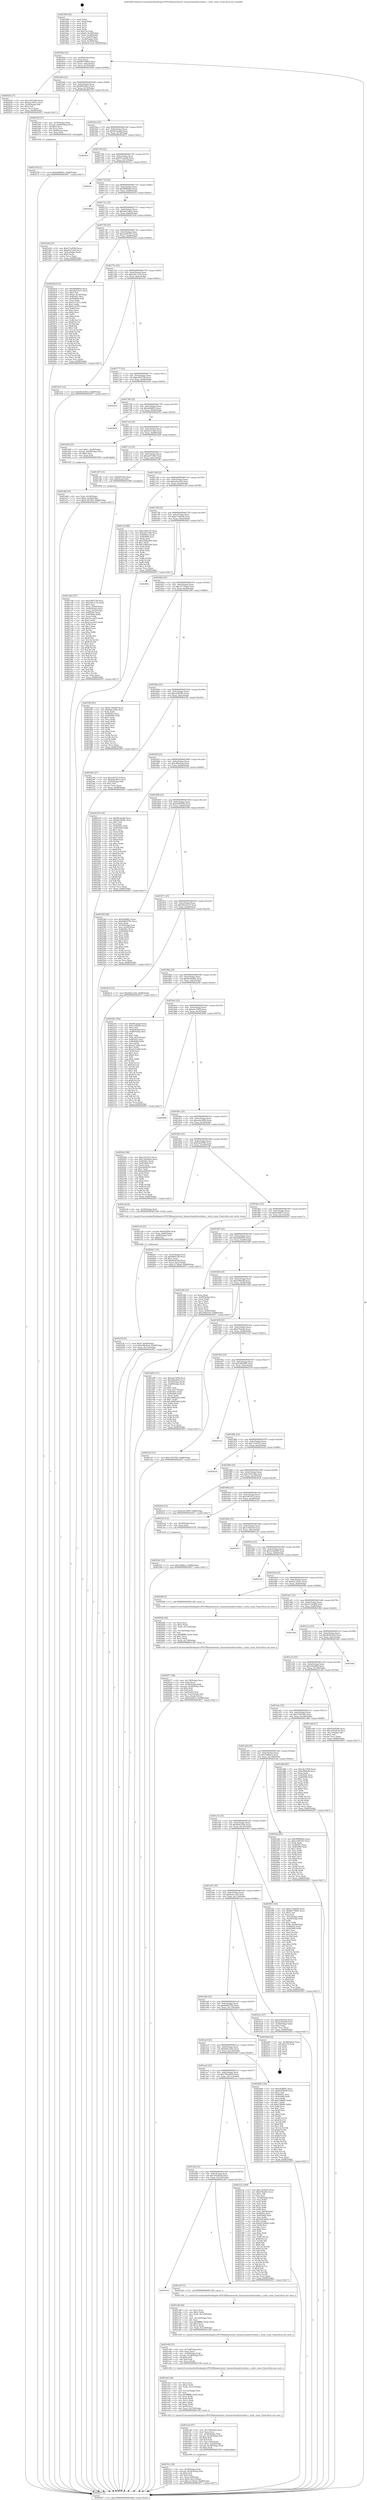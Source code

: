 digraph "0x401690" {
  label = "0x401690 (/mnt/c/Users/mathe/Desktop/tcc/POCII/binaries/extr_linuxarchumdriversline.c_write_room_Final-ollvm.out::main(0))"
  labelloc = "t"
  node[shape=record]

  Entry [label="",width=0.3,height=0.3,shape=circle,fillcolor=black,style=filled]
  "0x4016bd" [label="{
     0x4016bd [23]\l
     | [instrs]\l
     &nbsp;&nbsp;0x4016bd \<+3\>: mov -0x68(%rbp),%eax\l
     &nbsp;&nbsp;0x4016c0 \<+2\>: mov %eax,%ecx\l
     &nbsp;&nbsp;0x4016c2 \<+6\>: sub $0x88776805,%ecx\l
     &nbsp;&nbsp;0x4016c8 \<+3\>: mov %eax,-0x6c(%rbp)\l
     &nbsp;&nbsp;0x4016cb \<+3\>: mov %ecx,-0x70(%rbp)\l
     &nbsp;&nbsp;0x4016ce \<+6\>: je 000000000040202b \<main+0x99b\>\l
  }"]
  "0x40202b" [label="{
     0x40202b [27]\l
     | [instrs]\l
     &nbsp;&nbsp;0x40202b \<+5\>: mov $0x1502148a,%eax\l
     &nbsp;&nbsp;0x402030 \<+5\>: mov $0x42c1831e,%ecx\l
     &nbsp;&nbsp;0x402035 \<+3\>: mov -0x26(%rbp),%dl\l
     &nbsp;&nbsp;0x402038 \<+3\>: test $0x1,%dl\l
     &nbsp;&nbsp;0x40203b \<+3\>: cmovne %ecx,%eax\l
     &nbsp;&nbsp;0x40203e \<+3\>: mov %eax,-0x68(%rbp)\l
     &nbsp;&nbsp;0x402041 \<+5\>: jmp 0000000000402657 \<main+0xfc7\>\l
  }"]
  "0x4016d4" [label="{
     0x4016d4 [22]\l
     | [instrs]\l
     &nbsp;&nbsp;0x4016d4 \<+5\>: jmp 00000000004016d9 \<main+0x49\>\l
     &nbsp;&nbsp;0x4016d9 \<+3\>: mov -0x6c(%rbp),%eax\l
     &nbsp;&nbsp;0x4016dc \<+5\>: sub $0x8e8100c3,%eax\l
     &nbsp;&nbsp;0x4016e1 \<+3\>: mov %eax,-0x74(%rbp)\l
     &nbsp;&nbsp;0x4016e4 \<+6\>: je 000000000040235d \<main+0xccd\>\l
  }"]
  Exit [label="",width=0.3,height=0.3,shape=circle,fillcolor=black,style=filled,peripheries=2]
  "0x40235d" [label="{
     0x40235d [27]\l
     | [instrs]\l
     &nbsp;&nbsp;0x40235d \<+4\>: mov -0x50(%rbp),%rax\l
     &nbsp;&nbsp;0x402361 \<+4\>: movslq -0x64(%rbp),%rcx\l
     &nbsp;&nbsp;0x402365 \<+4\>: shl $0x4,%rcx\l
     &nbsp;&nbsp;0x402369 \<+3\>: add %rcx,%rax\l
     &nbsp;&nbsp;0x40236c \<+4\>: mov 0x8(%rax),%rax\l
     &nbsp;&nbsp;0x402370 \<+3\>: mov %rax,%rdi\l
     &nbsp;&nbsp;0x402373 \<+5\>: call 0000000000401030 \<free@plt\>\l
     | [calls]\l
     &nbsp;&nbsp;0x401030 \{1\} (unknown)\l
  }"]
  "0x4016ea" [label="{
     0x4016ea [22]\l
     | [instrs]\l
     &nbsp;&nbsp;0x4016ea \<+5\>: jmp 00000000004016ef \<main+0x5f\>\l
     &nbsp;&nbsp;0x4016ef \<+3\>: mov -0x6c(%rbp),%eax\l
     &nbsp;&nbsp;0x4016f2 \<+5\>: sub $0x8f1deabd,%eax\l
     &nbsp;&nbsp;0x4016f7 \<+3\>: mov %eax,-0x78(%rbp)\l
     &nbsp;&nbsp;0x4016fa \<+6\>: je 0000000000402631 \<main+0xfa1\>\l
  }"]
  "0x4023b1" [label="{
     0x4023b1 [12]\l
     | [instrs]\l
     &nbsp;&nbsp;0x4023b1 \<+7\>: movl $0x5effd4ca,-0x68(%rbp)\l
     &nbsp;&nbsp;0x4023b8 \<+5\>: jmp 0000000000402657 \<main+0xfc7\>\l
  }"]
  "0x402631" [label="{
     0x402631\l
  }", style=dashed]
  "0x401700" [label="{
     0x401700 [22]\l
     | [instrs]\l
     &nbsp;&nbsp;0x401700 \<+5\>: jmp 0000000000401705 \<main+0x75\>\l
     &nbsp;&nbsp;0x401705 \<+3\>: mov -0x6c(%rbp),%eax\l
     &nbsp;&nbsp;0x401708 \<+5\>: sub $0x951edc84,%eax\l
     &nbsp;&nbsp;0x40170d \<+3\>: mov %eax,-0x7c(%rbp)\l
     &nbsp;&nbsp;0x401710 \<+6\>: je 00000000004025cc \<main+0xf3c\>\l
  }"]
  "0x402378" [label="{
     0x402378 [12]\l
     | [instrs]\l
     &nbsp;&nbsp;0x402378 \<+7\>: movl $0xfe86981b,-0x68(%rbp)\l
     &nbsp;&nbsp;0x40237f \<+5\>: jmp 0000000000402657 \<main+0xfc7\>\l
  }"]
  "0x4025cc" [label="{
     0x4025cc\l
  }", style=dashed]
  "0x401716" [label="{
     0x401716 [22]\l
     | [instrs]\l
     &nbsp;&nbsp;0x401716 \<+5\>: jmp 000000000040171b \<main+0x8b\>\l
     &nbsp;&nbsp;0x40171b \<+3\>: mov -0x6c(%rbp),%eax\l
     &nbsp;&nbsp;0x40171e \<+5\>: sub $0x969f0bb5,%eax\l
     &nbsp;&nbsp;0x401723 \<+3\>: mov %eax,-0x80(%rbp)\l
     &nbsp;&nbsp;0x401726 \<+6\>: je 000000000040263d \<main+0xfad\>\l
  }"]
  "0x4021ff" [label="{
     0x4021ff [25]\l
     | [instrs]\l
     &nbsp;&nbsp;0x4021ff \<+7\>: movl $0x0,-0x64(%rbp)\l
     &nbsp;&nbsp;0x402206 \<+7\>: movl $0xcf9ba5ad,-0x68(%rbp)\l
     &nbsp;&nbsp;0x40220d \<+6\>: mov %eax,-0x13c(%rbp)\l
     &nbsp;&nbsp;0x402213 \<+5\>: jmp 0000000000402657 \<main+0xfc7\>\l
  }"]
  "0x40263d" [label="{
     0x40263d\l
  }", style=dashed]
  "0x40172c" [label="{
     0x40172c [25]\l
     | [instrs]\l
     &nbsp;&nbsp;0x40172c \<+5\>: jmp 0000000000401731 \<main+0xa1\>\l
     &nbsp;&nbsp;0x401731 \<+3\>: mov -0x6c(%rbp),%eax\l
     &nbsp;&nbsp;0x401734 \<+5\>: sub $0x9d23d9c4,%eax\l
     &nbsp;&nbsp;0x401739 \<+6\>: mov %eax,-0x84(%rbp)\l
     &nbsp;&nbsp;0x40173f \<+6\>: je 0000000000401d3d \<main+0x6ad\>\l
  }"]
  "0x4021e8" [label="{
     0x4021e8 [23]\l
     | [instrs]\l
     &nbsp;&nbsp;0x4021e8 \<+10\>: movabs $0x4030b6,%rdi\l
     &nbsp;&nbsp;0x4021f2 \<+3\>: mov %eax,-0x60(%rbp)\l
     &nbsp;&nbsp;0x4021f5 \<+3\>: mov -0x60(%rbp),%esi\l
     &nbsp;&nbsp;0x4021f8 \<+2\>: mov $0x0,%al\l
     &nbsp;&nbsp;0x4021fa \<+5\>: call 0000000000401040 \<printf@plt\>\l
     | [calls]\l
     &nbsp;&nbsp;0x401040 \{1\} (unknown)\l
  }"]
  "0x401d3d" [label="{
     0x401d3d [27]\l
     | [instrs]\l
     &nbsp;&nbsp;0x401d3d \<+5\>: mov $0x47ce4384,%eax\l
     &nbsp;&nbsp;0x401d42 \<+5\>: mov $0xa631cfa0,%ecx\l
     &nbsp;&nbsp;0x401d47 \<+3\>: mov -0x2c(%rbp),%edx\l
     &nbsp;&nbsp;0x401d4a \<+3\>: cmp $0x0,%edx\l
     &nbsp;&nbsp;0x401d4d \<+3\>: cmove %ecx,%eax\l
     &nbsp;&nbsp;0x401d50 \<+3\>: mov %eax,-0x68(%rbp)\l
     &nbsp;&nbsp;0x401d53 \<+5\>: jmp 0000000000402657 \<main+0xfc7\>\l
  }"]
  "0x401745" [label="{
     0x401745 [25]\l
     | [instrs]\l
     &nbsp;&nbsp;0x401745 \<+5\>: jmp 000000000040174a \<main+0xba\>\l
     &nbsp;&nbsp;0x40174a \<+3\>: mov -0x6c(%rbp),%eax\l
     &nbsp;&nbsp;0x40174d \<+5\>: sub $0xa1695147,%eax\l
     &nbsp;&nbsp;0x401752 \<+6\>: mov %eax,-0x88(%rbp)\l
     &nbsp;&nbsp;0x401758 \<+6\>: je 000000000040242d \<main+0xd9d\>\l
  }"]
  "0x402077" [label="{
     0x402077 [48]\l
     | [instrs]\l
     &nbsp;&nbsp;0x402077 \<+6\>: mov -0x138(%rbp),%ecx\l
     &nbsp;&nbsp;0x40207d \<+3\>: imul %eax,%ecx\l
     &nbsp;&nbsp;0x402080 \<+4\>: mov -0x50(%rbp),%rdi\l
     &nbsp;&nbsp;0x402084 \<+4\>: movslq -0x54(%rbp),%r8\l
     &nbsp;&nbsp;0x402088 \<+4\>: shl $0x4,%r8\l
     &nbsp;&nbsp;0x40208c \<+3\>: add %r8,%rdi\l
     &nbsp;&nbsp;0x40208f \<+4\>: mov 0x8(%rdi),%rdi\l
     &nbsp;&nbsp;0x402093 \<+4\>: movslq -0x5c(%rbp),%r8\l
     &nbsp;&nbsp;0x402097 \<+4\>: mov %ecx,(%rdi,%r8,4)\l
     &nbsp;&nbsp;0x40209b \<+7\>: movl $0xfcd04f7e,-0x68(%rbp)\l
     &nbsp;&nbsp;0x4020a2 \<+5\>: jmp 0000000000402657 \<main+0xfc7\>\l
  }"]
  "0x40242d" [label="{
     0x40242d [151]\l
     | [instrs]\l
     &nbsp;&nbsp;0x40242d \<+5\>: mov $0x969f0bb5,%eax\l
     &nbsp;&nbsp;0x402432 \<+5\>: mov $0xd4b35e27,%ecx\l
     &nbsp;&nbsp;0x402437 \<+2\>: mov $0x1,%dl\l
     &nbsp;&nbsp;0x402439 \<+7\>: movl $0x0,-0x34(%rbp)\l
     &nbsp;&nbsp;0x402440 \<+7\>: mov 0x40505c,%esi\l
     &nbsp;&nbsp;0x402447 \<+7\>: mov 0x405060,%edi\l
     &nbsp;&nbsp;0x40244e \<+3\>: mov %esi,%r8d\l
     &nbsp;&nbsp;0x402451 \<+7\>: sub $0x5c312f7e,%r8d\l
     &nbsp;&nbsp;0x402458 \<+4\>: sub $0x1,%r8d\l
     &nbsp;&nbsp;0x40245c \<+7\>: add $0x5c312f7e,%r8d\l
     &nbsp;&nbsp;0x402463 \<+4\>: imul %r8d,%esi\l
     &nbsp;&nbsp;0x402467 \<+3\>: and $0x1,%esi\l
     &nbsp;&nbsp;0x40246a \<+3\>: cmp $0x0,%esi\l
     &nbsp;&nbsp;0x40246d \<+4\>: sete %r9b\l
     &nbsp;&nbsp;0x402471 \<+3\>: cmp $0xa,%edi\l
     &nbsp;&nbsp;0x402474 \<+4\>: setl %r10b\l
     &nbsp;&nbsp;0x402478 \<+3\>: mov %r9b,%r11b\l
     &nbsp;&nbsp;0x40247b \<+4\>: xor $0xff,%r11b\l
     &nbsp;&nbsp;0x40247f \<+3\>: mov %r10b,%bl\l
     &nbsp;&nbsp;0x402482 \<+3\>: xor $0xff,%bl\l
     &nbsp;&nbsp;0x402485 \<+3\>: xor $0x1,%dl\l
     &nbsp;&nbsp;0x402488 \<+3\>: mov %r11b,%r14b\l
     &nbsp;&nbsp;0x40248b \<+4\>: and $0xff,%r14b\l
     &nbsp;&nbsp;0x40248f \<+3\>: and %dl,%r9b\l
     &nbsp;&nbsp;0x402492 \<+3\>: mov %bl,%r15b\l
     &nbsp;&nbsp;0x402495 \<+4\>: and $0xff,%r15b\l
     &nbsp;&nbsp;0x402499 \<+3\>: and %dl,%r10b\l
     &nbsp;&nbsp;0x40249c \<+3\>: or %r9b,%r14b\l
     &nbsp;&nbsp;0x40249f \<+3\>: or %r10b,%r15b\l
     &nbsp;&nbsp;0x4024a2 \<+3\>: xor %r15b,%r14b\l
     &nbsp;&nbsp;0x4024a5 \<+3\>: or %bl,%r11b\l
     &nbsp;&nbsp;0x4024a8 \<+4\>: xor $0xff,%r11b\l
     &nbsp;&nbsp;0x4024ac \<+3\>: or $0x1,%dl\l
     &nbsp;&nbsp;0x4024af \<+3\>: and %dl,%r11b\l
     &nbsp;&nbsp;0x4024b2 \<+3\>: or %r11b,%r14b\l
     &nbsp;&nbsp;0x4024b5 \<+4\>: test $0x1,%r14b\l
     &nbsp;&nbsp;0x4024b9 \<+3\>: cmovne %ecx,%eax\l
     &nbsp;&nbsp;0x4024bc \<+3\>: mov %eax,-0x68(%rbp)\l
     &nbsp;&nbsp;0x4024bf \<+5\>: jmp 0000000000402657 \<main+0xfc7\>\l
  }"]
  "0x40175e" [label="{
     0x40175e [25]\l
     | [instrs]\l
     &nbsp;&nbsp;0x40175e \<+5\>: jmp 0000000000401763 \<main+0xd3\>\l
     &nbsp;&nbsp;0x401763 \<+3\>: mov -0x6c(%rbp),%eax\l
     &nbsp;&nbsp;0x401766 \<+5\>: sub $0xa29c1135,%eax\l
     &nbsp;&nbsp;0x40176b \<+6\>: mov %eax,-0x8c(%rbp)\l
     &nbsp;&nbsp;0x401771 \<+6\>: je 0000000000401d31 \<main+0x6a1\>\l
  }"]
  "0x40204b" [label="{
     0x40204b [44]\l
     | [instrs]\l
     &nbsp;&nbsp;0x40204b \<+2\>: xor %ecx,%ecx\l
     &nbsp;&nbsp;0x40204d \<+5\>: mov $0x2,%edx\l
     &nbsp;&nbsp;0x402052 \<+6\>: mov %edx,-0x134(%rbp)\l
     &nbsp;&nbsp;0x402058 \<+1\>: cltd\l
     &nbsp;&nbsp;0x402059 \<+6\>: mov -0x134(%rbp),%esi\l
     &nbsp;&nbsp;0x40205f \<+2\>: idiv %esi\l
     &nbsp;&nbsp;0x402061 \<+6\>: imul $0xfffffffe,%edx,%edx\l
     &nbsp;&nbsp;0x402067 \<+3\>: sub $0x1,%ecx\l
     &nbsp;&nbsp;0x40206a \<+2\>: sub %ecx,%edx\l
     &nbsp;&nbsp;0x40206c \<+6\>: mov %edx,-0x138(%rbp)\l
     &nbsp;&nbsp;0x402072 \<+5\>: call 0000000000401160 \<next_i\>\l
     | [calls]\l
     &nbsp;&nbsp;0x401160 \{1\} (/mnt/c/Users/mathe/Desktop/tcc/POCII/binaries/extr_linuxarchumdriversline.c_write_room_Final-ollvm.out::next_i)\l
  }"]
  "0x401d31" [label="{
     0x401d31 [12]\l
     | [instrs]\l
     &nbsp;&nbsp;0x401d31 \<+7\>: movl $0x9d23d9c4,-0x68(%rbp)\l
     &nbsp;&nbsp;0x401d38 \<+5\>: jmp 0000000000402657 \<main+0xfc7\>\l
  }"]
  "0x401777" [label="{
     0x401777 [25]\l
     | [instrs]\l
     &nbsp;&nbsp;0x401777 \<+5\>: jmp 000000000040177c \<main+0xec\>\l
     &nbsp;&nbsp;0x40177c \<+3\>: mov -0x6c(%rbp),%eax\l
     &nbsp;&nbsp;0x40177f \<+5\>: sub $0xa36f3736,%eax\l
     &nbsp;&nbsp;0x401784 \<+6\>: mov %eax,-0x90(%rbp)\l
     &nbsp;&nbsp;0x40178a \<+6\>: je 00000000004025e4 \<main+0xf54\>\l
  }"]
  "0x401f1a" [label="{
     0x401f1a [38]\l
     | [instrs]\l
     &nbsp;&nbsp;0x401f1a \<+4\>: mov -0x50(%rbp),%rdi\l
     &nbsp;&nbsp;0x401f1e \<+4\>: movslq -0x54(%rbp),%r8\l
     &nbsp;&nbsp;0x401f22 \<+4\>: shl $0x4,%r8\l
     &nbsp;&nbsp;0x401f26 \<+3\>: add %r8,%rdi\l
     &nbsp;&nbsp;0x401f29 \<+4\>: mov %rax,0x8(%rdi)\l
     &nbsp;&nbsp;0x401f2d \<+7\>: movl $0x0,-0x5c(%rbp)\l
     &nbsp;&nbsp;0x401f34 \<+7\>: movl $0xc2174ba0,-0x68(%rbp)\l
     &nbsp;&nbsp;0x401f3b \<+5\>: jmp 0000000000402657 \<main+0xfc7\>\l
  }"]
  "0x4025e4" [label="{
     0x4025e4\l
  }", style=dashed]
  "0x401790" [label="{
     0x401790 [25]\l
     | [instrs]\l
     &nbsp;&nbsp;0x401790 \<+5\>: jmp 0000000000401795 \<main+0x105\>\l
     &nbsp;&nbsp;0x401795 \<+3\>: mov -0x6c(%rbp),%eax\l
     &nbsp;&nbsp;0x401798 \<+5\>: sub $0xa4d6ff5c,%eax\l
     &nbsp;&nbsp;0x40179d \<+6\>: mov %eax,-0x94(%rbp)\l
     &nbsp;&nbsp;0x4017a3 \<+6\>: je 0000000000402650 \<main+0xfc0\>\l
  }"]
  "0x401eeb" [label="{
     0x401eeb [47]\l
     | [instrs]\l
     &nbsp;&nbsp;0x401eeb \<+6\>: mov -0x130(%rbp),%ecx\l
     &nbsp;&nbsp;0x401ef1 \<+3\>: imul %eax,%ecx\l
     &nbsp;&nbsp;0x401ef4 \<+4\>: mov -0x50(%rbp),%rdi\l
     &nbsp;&nbsp;0x401ef8 \<+4\>: movslq -0x54(%rbp),%r8\l
     &nbsp;&nbsp;0x401efc \<+4\>: shl $0x4,%r8\l
     &nbsp;&nbsp;0x401f00 \<+3\>: add %r8,%rdi\l
     &nbsp;&nbsp;0x401f03 \<+3\>: mov %ecx,0x4(%rdi)\l
     &nbsp;&nbsp;0x401f06 \<+7\>: movl $0x1,-0x58(%rbp)\l
     &nbsp;&nbsp;0x401f0d \<+4\>: movslq -0x58(%rbp),%rdi\l
     &nbsp;&nbsp;0x401f11 \<+4\>: shl $0x2,%rdi\l
     &nbsp;&nbsp;0x401f15 \<+5\>: call 0000000000401050 \<malloc@plt\>\l
     | [calls]\l
     &nbsp;&nbsp;0x401050 \{1\} (unknown)\l
  }"]
  "0x402650" [label="{
     0x402650\l
  }", style=dashed]
  "0x4017a9" [label="{
     0x4017a9 [25]\l
     | [instrs]\l
     &nbsp;&nbsp;0x4017a9 \<+5\>: jmp 00000000004017ae \<main+0x11e\>\l
     &nbsp;&nbsp;0x4017ae \<+3\>: mov -0x6c(%rbp),%eax\l
     &nbsp;&nbsp;0x4017b1 \<+5\>: sub $0xa631cfa0,%eax\l
     &nbsp;&nbsp;0x4017b6 \<+6\>: mov %eax,-0x98(%rbp)\l
     &nbsp;&nbsp;0x4017bc \<+6\>: je 0000000000401d58 \<main+0x6c8\>\l
  }"]
  "0x401eb3" [label="{
     0x401eb3 [56]\l
     | [instrs]\l
     &nbsp;&nbsp;0x401eb3 \<+2\>: xor %ecx,%ecx\l
     &nbsp;&nbsp;0x401eb5 \<+5\>: mov $0x2,%edx\l
     &nbsp;&nbsp;0x401eba \<+6\>: mov %edx,-0x12c(%rbp)\l
     &nbsp;&nbsp;0x401ec0 \<+1\>: cltd\l
     &nbsp;&nbsp;0x401ec1 \<+6\>: mov -0x12c(%rbp),%esi\l
     &nbsp;&nbsp;0x401ec7 \<+2\>: idiv %esi\l
     &nbsp;&nbsp;0x401ec9 \<+6\>: imul $0xfffffffe,%edx,%edx\l
     &nbsp;&nbsp;0x401ecf \<+3\>: mov %ecx,%r9d\l
     &nbsp;&nbsp;0x401ed2 \<+3\>: sub %edx,%r9d\l
     &nbsp;&nbsp;0x401ed5 \<+2\>: mov %ecx,%edx\l
     &nbsp;&nbsp;0x401ed7 \<+3\>: sub $0x1,%edx\l
     &nbsp;&nbsp;0x401eda \<+3\>: add %edx,%r9d\l
     &nbsp;&nbsp;0x401edd \<+3\>: sub %r9d,%ecx\l
     &nbsp;&nbsp;0x401ee0 \<+6\>: mov %ecx,-0x130(%rbp)\l
     &nbsp;&nbsp;0x401ee6 \<+5\>: call 0000000000401160 \<next_i\>\l
     | [calls]\l
     &nbsp;&nbsp;0x401160 \{1\} (/mnt/c/Users/mathe/Desktop/tcc/POCII/binaries/extr_linuxarchumdriversline.c_write_room_Final-ollvm.out::next_i)\l
  }"]
  "0x401d58" [label="{
     0x401d58 [23]\l
     | [instrs]\l
     &nbsp;&nbsp;0x401d58 \<+7\>: movl $0x1,-0x48(%rbp)\l
     &nbsp;&nbsp;0x401d5f \<+4\>: movslq -0x48(%rbp),%rax\l
     &nbsp;&nbsp;0x401d63 \<+4\>: shl $0x4,%rax\l
     &nbsp;&nbsp;0x401d67 \<+3\>: mov %rax,%rdi\l
     &nbsp;&nbsp;0x401d6a \<+5\>: call 0000000000401050 \<malloc@plt\>\l
     | [calls]\l
     &nbsp;&nbsp;0x401050 \{1\} (unknown)\l
  }"]
  "0x4017c2" [label="{
     0x4017c2 [25]\l
     | [instrs]\l
     &nbsp;&nbsp;0x4017c2 \<+5\>: jmp 00000000004017c7 \<main+0x137\>\l
     &nbsp;&nbsp;0x4017c7 \<+3\>: mov -0x6c(%rbp),%eax\l
     &nbsp;&nbsp;0x4017ca \<+5\>: sub $0xaa071f0e,%eax\l
     &nbsp;&nbsp;0x4017cf \<+6\>: mov %eax,-0x9c(%rbp)\l
     &nbsp;&nbsp;0x4017d5 \<+6\>: je 0000000000401c87 \<main+0x5f7\>\l
  }"]
  "0x401e94" [label="{
     0x401e94 [31]\l
     | [instrs]\l
     &nbsp;&nbsp;0x401e94 \<+6\>: mov -0x128(%rbp),%ecx\l
     &nbsp;&nbsp;0x401e9a \<+3\>: imul %eax,%ecx\l
     &nbsp;&nbsp;0x401e9d \<+4\>: mov -0x50(%rbp),%rdi\l
     &nbsp;&nbsp;0x401ea1 \<+4\>: movslq -0x54(%rbp),%r8\l
     &nbsp;&nbsp;0x401ea5 \<+4\>: shl $0x4,%r8\l
     &nbsp;&nbsp;0x401ea9 \<+3\>: add %r8,%rdi\l
     &nbsp;&nbsp;0x401eac \<+2\>: mov %ecx,(%rdi)\l
     &nbsp;&nbsp;0x401eae \<+5\>: call 0000000000401160 \<next_i\>\l
     | [calls]\l
     &nbsp;&nbsp;0x401160 \{1\} (/mnt/c/Users/mathe/Desktop/tcc/POCII/binaries/extr_linuxarchumdriversline.c_write_room_Final-ollvm.out::next_i)\l
  }"]
  "0x401c87" [label="{
     0x401c87 [13]\l
     | [instrs]\l
     &nbsp;&nbsp;0x401c87 \<+4\>: mov -0x40(%rbp),%rax\l
     &nbsp;&nbsp;0x401c8b \<+4\>: mov 0x8(%rax),%rdi\l
     &nbsp;&nbsp;0x401c8f \<+5\>: call 0000000000401060 \<atoi@plt\>\l
     | [calls]\l
     &nbsp;&nbsp;0x401060 \{1\} (unknown)\l
  }"]
  "0x4017db" [label="{
     0x4017db [25]\l
     | [instrs]\l
     &nbsp;&nbsp;0x4017db \<+5\>: jmp 00000000004017e0 \<main+0x150\>\l
     &nbsp;&nbsp;0x4017e0 \<+3\>: mov -0x6c(%rbp),%eax\l
     &nbsp;&nbsp;0x4017e3 \<+5\>: sub $0xae9ec6e5,%eax\l
     &nbsp;&nbsp;0x4017e8 \<+6\>: mov %eax,-0xa0(%rbp)\l
     &nbsp;&nbsp;0x4017ee \<+6\>: je 0000000000401c2f \<main+0x59f\>\l
  }"]
  "0x401e68" [label="{
     0x401e68 [44]\l
     | [instrs]\l
     &nbsp;&nbsp;0x401e68 \<+2\>: xor %ecx,%ecx\l
     &nbsp;&nbsp;0x401e6a \<+5\>: mov $0x2,%edx\l
     &nbsp;&nbsp;0x401e6f \<+6\>: mov %edx,-0x124(%rbp)\l
     &nbsp;&nbsp;0x401e75 \<+1\>: cltd\l
     &nbsp;&nbsp;0x401e76 \<+6\>: mov -0x124(%rbp),%esi\l
     &nbsp;&nbsp;0x401e7c \<+2\>: idiv %esi\l
     &nbsp;&nbsp;0x401e7e \<+6\>: imul $0xfffffffe,%edx,%edx\l
     &nbsp;&nbsp;0x401e84 \<+3\>: sub $0x1,%ecx\l
     &nbsp;&nbsp;0x401e87 \<+2\>: sub %ecx,%edx\l
     &nbsp;&nbsp;0x401e89 \<+6\>: mov %edx,-0x128(%rbp)\l
     &nbsp;&nbsp;0x401e8f \<+5\>: call 0000000000401160 \<next_i\>\l
     | [calls]\l
     &nbsp;&nbsp;0x401160 \{1\} (/mnt/c/Users/mathe/Desktop/tcc/POCII/binaries/extr_linuxarchumdriversline.c_write_room_Final-ollvm.out::next_i)\l
  }"]
  "0x401c2f" [label="{
     0x401c2f [88]\l
     | [instrs]\l
     &nbsp;&nbsp;0x401c2f \<+5\>: mov $0xa36f3736,%eax\l
     &nbsp;&nbsp;0x401c34 \<+5\>: mov $0xaa071f0e,%ecx\l
     &nbsp;&nbsp;0x401c39 \<+7\>: mov 0x40505c,%edx\l
     &nbsp;&nbsp;0x401c40 \<+7\>: mov 0x405060,%esi\l
     &nbsp;&nbsp;0x401c47 \<+2\>: mov %edx,%edi\l
     &nbsp;&nbsp;0x401c49 \<+6\>: sub $0x358ba206,%edi\l
     &nbsp;&nbsp;0x401c4f \<+3\>: sub $0x1,%edi\l
     &nbsp;&nbsp;0x401c52 \<+6\>: add $0x358ba206,%edi\l
     &nbsp;&nbsp;0x401c58 \<+3\>: imul %edi,%edx\l
     &nbsp;&nbsp;0x401c5b \<+3\>: and $0x1,%edx\l
     &nbsp;&nbsp;0x401c5e \<+3\>: cmp $0x0,%edx\l
     &nbsp;&nbsp;0x401c61 \<+4\>: sete %r8b\l
     &nbsp;&nbsp;0x401c65 \<+3\>: cmp $0xa,%esi\l
     &nbsp;&nbsp;0x401c68 \<+4\>: setl %r9b\l
     &nbsp;&nbsp;0x401c6c \<+3\>: mov %r8b,%r10b\l
     &nbsp;&nbsp;0x401c6f \<+3\>: and %r9b,%r10b\l
     &nbsp;&nbsp;0x401c72 \<+3\>: xor %r9b,%r8b\l
     &nbsp;&nbsp;0x401c75 \<+3\>: or %r8b,%r10b\l
     &nbsp;&nbsp;0x401c78 \<+4\>: test $0x1,%r10b\l
     &nbsp;&nbsp;0x401c7c \<+3\>: cmovne %ecx,%eax\l
     &nbsp;&nbsp;0x401c7f \<+3\>: mov %eax,-0x68(%rbp)\l
     &nbsp;&nbsp;0x401c82 \<+5\>: jmp 0000000000402657 \<main+0xfc7\>\l
  }"]
  "0x4017f4" [label="{
     0x4017f4 [25]\l
     | [instrs]\l
     &nbsp;&nbsp;0x4017f4 \<+5\>: jmp 00000000004017f9 \<main+0x169\>\l
     &nbsp;&nbsp;0x4017f9 \<+3\>: mov -0x6c(%rbp),%eax\l
     &nbsp;&nbsp;0x4017fc \<+5\>: sub $0xb719de06,%eax\l
     &nbsp;&nbsp;0x401801 \<+6\>: mov %eax,-0xa4(%rbp)\l
     &nbsp;&nbsp;0x401807 \<+6\>: je 000000000040260c \<main+0xf7c\>\l
  }"]
  "0x401b14" [label="{
     0x401b14\l
  }", style=dashed]
  "0x40260c" [label="{
     0x40260c\l
  }", style=dashed]
  "0x40180d" [label="{
     0x40180d [25]\l
     | [instrs]\l
     &nbsp;&nbsp;0x40180d \<+5\>: jmp 0000000000401812 \<main+0x182\>\l
     &nbsp;&nbsp;0x401812 \<+3\>: mov -0x6c(%rbp),%eax\l
     &nbsp;&nbsp;0x401815 \<+5\>: sub $0xc2174ba0,%eax\l
     &nbsp;&nbsp;0x40181a \<+6\>: mov %eax,-0xa8(%rbp)\l
     &nbsp;&nbsp;0x401820 \<+6\>: je 0000000000401f40 \<main+0x8b0\>\l
  }"]
  "0x401e63" [label="{
     0x401e63 [5]\l
     | [instrs]\l
     &nbsp;&nbsp;0x401e63 \<+5\>: call 0000000000401160 \<next_i\>\l
     | [calls]\l
     &nbsp;&nbsp;0x401160 \{1\} (/mnt/c/Users/mathe/Desktop/tcc/POCII/binaries/extr_linuxarchumdriversline.c_write_room_Final-ollvm.out::next_i)\l
  }"]
  "0x401f40" [label="{
     0x401f40 [83]\l
     | [instrs]\l
     &nbsp;&nbsp;0x401f40 \<+5\>: mov $0xb719de06,%eax\l
     &nbsp;&nbsp;0x401f45 \<+5\>: mov $0x60dc259a,%ecx\l
     &nbsp;&nbsp;0x401f4a \<+2\>: xor %edx,%edx\l
     &nbsp;&nbsp;0x401f4c \<+7\>: mov 0x40505c,%esi\l
     &nbsp;&nbsp;0x401f53 \<+7\>: mov 0x405060,%edi\l
     &nbsp;&nbsp;0x401f5a \<+3\>: sub $0x1,%edx\l
     &nbsp;&nbsp;0x401f5d \<+3\>: mov %esi,%r8d\l
     &nbsp;&nbsp;0x401f60 \<+3\>: add %edx,%r8d\l
     &nbsp;&nbsp;0x401f63 \<+4\>: imul %r8d,%esi\l
     &nbsp;&nbsp;0x401f67 \<+3\>: and $0x1,%esi\l
     &nbsp;&nbsp;0x401f6a \<+3\>: cmp $0x0,%esi\l
     &nbsp;&nbsp;0x401f6d \<+4\>: sete %r9b\l
     &nbsp;&nbsp;0x401f71 \<+3\>: cmp $0xa,%edi\l
     &nbsp;&nbsp;0x401f74 \<+4\>: setl %r10b\l
     &nbsp;&nbsp;0x401f78 \<+3\>: mov %r9b,%r11b\l
     &nbsp;&nbsp;0x401f7b \<+3\>: and %r10b,%r11b\l
     &nbsp;&nbsp;0x401f7e \<+3\>: xor %r10b,%r9b\l
     &nbsp;&nbsp;0x401f81 \<+3\>: or %r9b,%r11b\l
     &nbsp;&nbsp;0x401f84 \<+4\>: test $0x1,%r11b\l
     &nbsp;&nbsp;0x401f88 \<+3\>: cmovne %ecx,%eax\l
     &nbsp;&nbsp;0x401f8b \<+3\>: mov %eax,-0x68(%rbp)\l
     &nbsp;&nbsp;0x401f8e \<+5\>: jmp 0000000000402657 \<main+0xfc7\>\l
  }"]
  "0x401826" [label="{
     0x401826 [25]\l
     | [instrs]\l
     &nbsp;&nbsp;0x401826 \<+5\>: jmp 000000000040182b \<main+0x19b\>\l
     &nbsp;&nbsp;0x40182b \<+3\>: mov -0x6c(%rbp),%eax\l
     &nbsp;&nbsp;0x40182e \<+5\>: sub $0xce5f928e,%eax\l
     &nbsp;&nbsp;0x401833 \<+6\>: mov %eax,-0xac(%rbp)\l
     &nbsp;&nbsp;0x401839 \<+6\>: je 0000000000402342 \<main+0xcb2\>\l
  }"]
  "0x401afb" [label="{
     0x401afb [25]\l
     | [instrs]\l
     &nbsp;&nbsp;0x401afb \<+5\>: jmp 0000000000401b00 \<main+0x470\>\l
     &nbsp;&nbsp;0x401b00 \<+3\>: mov -0x6c(%rbp),%eax\l
     &nbsp;&nbsp;0x401b03 \<+5\>: sub $0x7e02db30,%eax\l
     &nbsp;&nbsp;0x401b08 \<+6\>: mov %eax,-0x120(%rbp)\l
     &nbsp;&nbsp;0x401b0e \<+6\>: je 0000000000401e63 \<main+0x7d3\>\l
  }"]
  "0x402342" [label="{
     0x402342 [27]\l
     | [instrs]\l
     &nbsp;&nbsp;0x402342 \<+5\>: mov $0x1d67d11f,%eax\l
     &nbsp;&nbsp;0x402347 \<+5\>: mov $0x8e8100c3,%ecx\l
     &nbsp;&nbsp;0x40234c \<+3\>: mov -0x25(%rbp),%dl\l
     &nbsp;&nbsp;0x40234f \<+3\>: test $0x1,%dl\l
     &nbsp;&nbsp;0x402352 \<+3\>: cmovne %ecx,%eax\l
     &nbsp;&nbsp;0x402355 \<+3\>: mov %eax,-0x68(%rbp)\l
     &nbsp;&nbsp;0x402358 \<+5\>: jmp 0000000000402657 \<main+0xfc7\>\l
  }"]
  "0x40183f" [label="{
     0x40183f [25]\l
     | [instrs]\l
     &nbsp;&nbsp;0x40183f \<+5\>: jmp 0000000000401844 \<main+0x1b4\>\l
     &nbsp;&nbsp;0x401844 \<+3\>: mov -0x6c(%rbp),%eax\l
     &nbsp;&nbsp;0x401847 \<+5\>: sub $0xcf9ba5ad,%eax\l
     &nbsp;&nbsp;0x40184c \<+6\>: mov %eax,-0xb0(%rbp)\l
     &nbsp;&nbsp;0x401852 \<+6\>: je 0000000000402218 \<main+0xb88\>\l
  }"]
  "0x40212a" [label="{
     0x40212a [169]\l
     | [instrs]\l
     &nbsp;&nbsp;0x40212a \<+5\>: mov $0x11fc6325,%eax\l
     &nbsp;&nbsp;0x40212f \<+5\>: mov $0xd70a20e,%ecx\l
     &nbsp;&nbsp;0x402134 \<+2\>: mov $0x1,%dl\l
     &nbsp;&nbsp;0x402136 \<+2\>: xor %esi,%esi\l
     &nbsp;&nbsp;0x402138 \<+3\>: mov -0x54(%rbp),%edi\l
     &nbsp;&nbsp;0x40213b \<+3\>: mov %esi,%r8d\l
     &nbsp;&nbsp;0x40213e \<+3\>: sub %edi,%r8d\l
     &nbsp;&nbsp;0x402141 \<+2\>: mov %esi,%edi\l
     &nbsp;&nbsp;0x402143 \<+3\>: sub $0x1,%edi\l
     &nbsp;&nbsp;0x402146 \<+3\>: add %edi,%r8d\l
     &nbsp;&nbsp;0x402149 \<+3\>: sub %r8d,%esi\l
     &nbsp;&nbsp;0x40214c \<+3\>: mov %esi,-0x54(%rbp)\l
     &nbsp;&nbsp;0x40214f \<+7\>: mov 0x40505c,%esi\l
     &nbsp;&nbsp;0x402156 \<+7\>: mov 0x405060,%edi\l
     &nbsp;&nbsp;0x40215d \<+3\>: mov %esi,%r8d\l
     &nbsp;&nbsp;0x402160 \<+7\>: sub $0x922549d2,%r8d\l
     &nbsp;&nbsp;0x402167 \<+4\>: sub $0x1,%r8d\l
     &nbsp;&nbsp;0x40216b \<+7\>: add $0x922549d2,%r8d\l
     &nbsp;&nbsp;0x402172 \<+4\>: imul %r8d,%esi\l
     &nbsp;&nbsp;0x402176 \<+3\>: and $0x1,%esi\l
     &nbsp;&nbsp;0x402179 \<+3\>: cmp $0x0,%esi\l
     &nbsp;&nbsp;0x40217c \<+4\>: sete %r9b\l
     &nbsp;&nbsp;0x402180 \<+3\>: cmp $0xa,%edi\l
     &nbsp;&nbsp;0x402183 \<+4\>: setl %r10b\l
     &nbsp;&nbsp;0x402187 \<+3\>: mov %r9b,%r11b\l
     &nbsp;&nbsp;0x40218a \<+4\>: xor $0xff,%r11b\l
     &nbsp;&nbsp;0x40218e \<+3\>: mov %r10b,%bl\l
     &nbsp;&nbsp;0x402191 \<+3\>: xor $0xff,%bl\l
     &nbsp;&nbsp;0x402194 \<+3\>: xor $0x0,%dl\l
     &nbsp;&nbsp;0x402197 \<+3\>: mov %r11b,%r14b\l
     &nbsp;&nbsp;0x40219a \<+4\>: and $0x0,%r14b\l
     &nbsp;&nbsp;0x40219e \<+3\>: and %dl,%r9b\l
     &nbsp;&nbsp;0x4021a1 \<+3\>: mov %bl,%r15b\l
     &nbsp;&nbsp;0x4021a4 \<+4\>: and $0x0,%r15b\l
     &nbsp;&nbsp;0x4021a8 \<+3\>: and %dl,%r10b\l
     &nbsp;&nbsp;0x4021ab \<+3\>: or %r9b,%r14b\l
     &nbsp;&nbsp;0x4021ae \<+3\>: or %r10b,%r15b\l
     &nbsp;&nbsp;0x4021b1 \<+3\>: xor %r15b,%r14b\l
     &nbsp;&nbsp;0x4021b4 \<+3\>: or %bl,%r11b\l
     &nbsp;&nbsp;0x4021b7 \<+4\>: xor $0xff,%r11b\l
     &nbsp;&nbsp;0x4021bb \<+3\>: or $0x0,%dl\l
     &nbsp;&nbsp;0x4021be \<+3\>: and %dl,%r11b\l
     &nbsp;&nbsp;0x4021c1 \<+3\>: or %r11b,%r14b\l
     &nbsp;&nbsp;0x4021c4 \<+4\>: test $0x1,%r14b\l
     &nbsp;&nbsp;0x4021c8 \<+3\>: cmovne %ecx,%eax\l
     &nbsp;&nbsp;0x4021cb \<+3\>: mov %eax,-0x68(%rbp)\l
     &nbsp;&nbsp;0x4021ce \<+5\>: jmp 0000000000402657 \<main+0xfc7\>\l
  }"]
  "0x402218" [label="{
     0x402218 [134]\l
     | [instrs]\l
     &nbsp;&nbsp;0x402218 \<+5\>: mov $0x8f1deabd,%eax\l
     &nbsp;&nbsp;0x40221d \<+5\>: mov $0xdb10b0bc,%ecx\l
     &nbsp;&nbsp;0x402222 \<+2\>: mov $0x1,%dl\l
     &nbsp;&nbsp;0x402224 \<+2\>: xor %esi,%esi\l
     &nbsp;&nbsp;0x402226 \<+7\>: mov 0x40505c,%edi\l
     &nbsp;&nbsp;0x40222d \<+8\>: mov 0x405060,%r8d\l
     &nbsp;&nbsp;0x402235 \<+3\>: sub $0x1,%esi\l
     &nbsp;&nbsp;0x402238 \<+3\>: mov %edi,%r9d\l
     &nbsp;&nbsp;0x40223b \<+3\>: add %esi,%r9d\l
     &nbsp;&nbsp;0x40223e \<+4\>: imul %r9d,%edi\l
     &nbsp;&nbsp;0x402242 \<+3\>: and $0x1,%edi\l
     &nbsp;&nbsp;0x402245 \<+3\>: cmp $0x0,%edi\l
     &nbsp;&nbsp;0x402248 \<+4\>: sete %r10b\l
     &nbsp;&nbsp;0x40224c \<+4\>: cmp $0xa,%r8d\l
     &nbsp;&nbsp;0x402250 \<+4\>: setl %r11b\l
     &nbsp;&nbsp;0x402254 \<+3\>: mov %r10b,%bl\l
     &nbsp;&nbsp;0x402257 \<+3\>: xor $0xff,%bl\l
     &nbsp;&nbsp;0x40225a \<+3\>: mov %r11b,%r14b\l
     &nbsp;&nbsp;0x40225d \<+4\>: xor $0xff,%r14b\l
     &nbsp;&nbsp;0x402261 \<+3\>: xor $0x0,%dl\l
     &nbsp;&nbsp;0x402264 \<+3\>: mov %bl,%r15b\l
     &nbsp;&nbsp;0x402267 \<+4\>: and $0x0,%r15b\l
     &nbsp;&nbsp;0x40226b \<+3\>: and %dl,%r10b\l
     &nbsp;&nbsp;0x40226e \<+3\>: mov %r14b,%r12b\l
     &nbsp;&nbsp;0x402271 \<+4\>: and $0x0,%r12b\l
     &nbsp;&nbsp;0x402275 \<+3\>: and %dl,%r11b\l
     &nbsp;&nbsp;0x402278 \<+3\>: or %r10b,%r15b\l
     &nbsp;&nbsp;0x40227b \<+3\>: or %r11b,%r12b\l
     &nbsp;&nbsp;0x40227e \<+3\>: xor %r12b,%r15b\l
     &nbsp;&nbsp;0x402281 \<+3\>: or %r14b,%bl\l
     &nbsp;&nbsp;0x402284 \<+3\>: xor $0xff,%bl\l
     &nbsp;&nbsp;0x402287 \<+3\>: or $0x0,%dl\l
     &nbsp;&nbsp;0x40228a \<+2\>: and %dl,%bl\l
     &nbsp;&nbsp;0x40228c \<+3\>: or %bl,%r15b\l
     &nbsp;&nbsp;0x40228f \<+4\>: test $0x1,%r15b\l
     &nbsp;&nbsp;0x402293 \<+3\>: cmovne %ecx,%eax\l
     &nbsp;&nbsp;0x402296 \<+3\>: mov %eax,-0x68(%rbp)\l
     &nbsp;&nbsp;0x402299 \<+5\>: jmp 0000000000402657 \<main+0xfc7\>\l
  }"]
  "0x401858" [label="{
     0x401858 [25]\l
     | [instrs]\l
     &nbsp;&nbsp;0x401858 \<+5\>: jmp 000000000040185d \<main+0x1cd\>\l
     &nbsp;&nbsp;0x40185d \<+3\>: mov -0x6c(%rbp),%eax\l
     &nbsp;&nbsp;0x401860 \<+5\>: sub $0xd18585f4,%eax\l
     &nbsp;&nbsp;0x401865 \<+6\>: mov %eax,-0xb4(%rbp)\l
     &nbsp;&nbsp;0x40186b \<+6\>: je 0000000000402560 \<main+0xed0\>\l
  }"]
  "0x401ae2" [label="{
     0x401ae2 [25]\l
     | [instrs]\l
     &nbsp;&nbsp;0x401ae2 \<+5\>: jmp 0000000000401ae7 \<main+0x457\>\l
     &nbsp;&nbsp;0x401ae7 \<+3\>: mov -0x6c(%rbp),%eax\l
     &nbsp;&nbsp;0x401aea \<+5\>: sub $0x750edb50,%eax\l
     &nbsp;&nbsp;0x401aef \<+6\>: mov %eax,-0x11c(%rbp)\l
     &nbsp;&nbsp;0x401af5 \<+6\>: je 000000000040212a \<main+0xa9a\>\l
  }"]
  "0x402560" [label="{
     0x402560 [89]\l
     | [instrs]\l
     &nbsp;&nbsp;0x402560 \<+5\>: mov $0xa4d6ff5c,%eax\l
     &nbsp;&nbsp;0x402565 \<+5\>: mov $0x6db63782,%ecx\l
     &nbsp;&nbsp;0x40256a \<+2\>: xor %edx,%edx\l
     &nbsp;&nbsp;0x40256c \<+3\>: mov -0x34(%rbp),%esi\l
     &nbsp;&nbsp;0x40256f \<+3\>: mov %esi,-0x24(%rbp)\l
     &nbsp;&nbsp;0x402572 \<+7\>: mov 0x40505c,%esi\l
     &nbsp;&nbsp;0x402579 \<+7\>: mov 0x405060,%edi\l
     &nbsp;&nbsp;0x402580 \<+3\>: sub $0x1,%edx\l
     &nbsp;&nbsp;0x402583 \<+3\>: mov %esi,%r8d\l
     &nbsp;&nbsp;0x402586 \<+3\>: add %edx,%r8d\l
     &nbsp;&nbsp;0x402589 \<+4\>: imul %r8d,%esi\l
     &nbsp;&nbsp;0x40258d \<+3\>: and $0x1,%esi\l
     &nbsp;&nbsp;0x402590 \<+3\>: cmp $0x0,%esi\l
     &nbsp;&nbsp;0x402593 \<+4\>: sete %r9b\l
     &nbsp;&nbsp;0x402597 \<+3\>: cmp $0xa,%edi\l
     &nbsp;&nbsp;0x40259a \<+4\>: setl %r10b\l
     &nbsp;&nbsp;0x40259e \<+3\>: mov %r9b,%r11b\l
     &nbsp;&nbsp;0x4025a1 \<+3\>: and %r10b,%r11b\l
     &nbsp;&nbsp;0x4025a4 \<+3\>: xor %r10b,%r9b\l
     &nbsp;&nbsp;0x4025a7 \<+3\>: or %r9b,%r11b\l
     &nbsp;&nbsp;0x4025aa \<+4\>: test $0x1,%r11b\l
     &nbsp;&nbsp;0x4025ae \<+3\>: cmovne %ecx,%eax\l
     &nbsp;&nbsp;0x4025b1 \<+3\>: mov %eax,-0x68(%rbp)\l
     &nbsp;&nbsp;0x4025b4 \<+5\>: jmp 0000000000402657 \<main+0xfc7\>\l
  }"]
  "0x401871" [label="{
     0x401871 [25]\l
     | [instrs]\l
     &nbsp;&nbsp;0x401871 \<+5\>: jmp 0000000000401876 \<main+0x1e6\>\l
     &nbsp;&nbsp;0x401876 \<+3\>: mov -0x6c(%rbp),%eax\l
     &nbsp;&nbsp;0x401879 \<+5\>: sub $0xd4b35e27,%eax\l
     &nbsp;&nbsp;0x40187e \<+6\>: mov %eax,-0xb8(%rbp)\l
     &nbsp;&nbsp;0x401884 \<+6\>: je 00000000004024c4 \<main+0xe34\>\l
  }"]
  "0x4024d0" [label="{
     0x4024d0 [144]\l
     | [instrs]\l
     &nbsp;&nbsp;0x4024d0 \<+5\>: mov $0xa4d6ff5c,%eax\l
     &nbsp;&nbsp;0x4024d5 \<+5\>: mov $0xd18585f4,%ecx\l
     &nbsp;&nbsp;0x4024da \<+2\>: mov $0x1,%dl\l
     &nbsp;&nbsp;0x4024dc \<+7\>: mov 0x40505c,%esi\l
     &nbsp;&nbsp;0x4024e3 \<+7\>: mov 0x405060,%edi\l
     &nbsp;&nbsp;0x4024ea \<+3\>: mov %esi,%r8d\l
     &nbsp;&nbsp;0x4024ed \<+7\>: add $0xe7f68d5,%r8d\l
     &nbsp;&nbsp;0x4024f4 \<+4\>: sub $0x1,%r8d\l
     &nbsp;&nbsp;0x4024f8 \<+7\>: sub $0xe7f68d5,%r8d\l
     &nbsp;&nbsp;0x4024ff \<+4\>: imul %r8d,%esi\l
     &nbsp;&nbsp;0x402503 \<+3\>: and $0x1,%esi\l
     &nbsp;&nbsp;0x402506 \<+3\>: cmp $0x0,%esi\l
     &nbsp;&nbsp;0x402509 \<+4\>: sete %r9b\l
     &nbsp;&nbsp;0x40250d \<+3\>: cmp $0xa,%edi\l
     &nbsp;&nbsp;0x402510 \<+4\>: setl %r10b\l
     &nbsp;&nbsp;0x402514 \<+3\>: mov %r9b,%r11b\l
     &nbsp;&nbsp;0x402517 \<+4\>: xor $0xff,%r11b\l
     &nbsp;&nbsp;0x40251b \<+3\>: mov %r10b,%bl\l
     &nbsp;&nbsp;0x40251e \<+3\>: xor $0xff,%bl\l
     &nbsp;&nbsp;0x402521 \<+3\>: xor $0x1,%dl\l
     &nbsp;&nbsp;0x402524 \<+3\>: mov %r11b,%r14b\l
     &nbsp;&nbsp;0x402527 \<+4\>: and $0xff,%r14b\l
     &nbsp;&nbsp;0x40252b \<+3\>: and %dl,%r9b\l
     &nbsp;&nbsp;0x40252e \<+3\>: mov %bl,%r15b\l
     &nbsp;&nbsp;0x402531 \<+4\>: and $0xff,%r15b\l
     &nbsp;&nbsp;0x402535 \<+3\>: and %dl,%r10b\l
     &nbsp;&nbsp;0x402538 \<+3\>: or %r9b,%r14b\l
     &nbsp;&nbsp;0x40253b \<+3\>: or %r10b,%r15b\l
     &nbsp;&nbsp;0x40253e \<+3\>: xor %r15b,%r14b\l
     &nbsp;&nbsp;0x402541 \<+3\>: or %bl,%r11b\l
     &nbsp;&nbsp;0x402544 \<+4\>: xor $0xff,%r11b\l
     &nbsp;&nbsp;0x402548 \<+3\>: or $0x1,%dl\l
     &nbsp;&nbsp;0x40254b \<+3\>: and %dl,%r11b\l
     &nbsp;&nbsp;0x40254e \<+3\>: or %r11b,%r14b\l
     &nbsp;&nbsp;0x402551 \<+4\>: test $0x1,%r14b\l
     &nbsp;&nbsp;0x402555 \<+3\>: cmovne %ecx,%eax\l
     &nbsp;&nbsp;0x402558 \<+3\>: mov %eax,-0x68(%rbp)\l
     &nbsp;&nbsp;0x40255b \<+5\>: jmp 0000000000402657 \<main+0xfc7\>\l
  }"]
  "0x4024c4" [label="{
     0x4024c4 [12]\l
     | [instrs]\l
     &nbsp;&nbsp;0x4024c4 \<+7\>: movl $0x6dbc3c62,-0x68(%rbp)\l
     &nbsp;&nbsp;0x4024cb \<+5\>: jmp 0000000000402657 \<main+0xfc7\>\l
  }"]
  "0x40188a" [label="{
     0x40188a [25]\l
     | [instrs]\l
     &nbsp;&nbsp;0x40188a \<+5\>: jmp 000000000040188f \<main+0x1ff\>\l
     &nbsp;&nbsp;0x40188f \<+3\>: mov -0x6c(%rbp),%eax\l
     &nbsp;&nbsp;0x401892 \<+5\>: sub $0xdb10b0bc,%eax\l
     &nbsp;&nbsp;0x401897 \<+6\>: mov %eax,-0xbc(%rbp)\l
     &nbsp;&nbsp;0x40189d \<+6\>: je 000000000040229e \<main+0xc0e\>\l
  }"]
  "0x401ac9" [label="{
     0x401ac9 [25]\l
     | [instrs]\l
     &nbsp;&nbsp;0x401ac9 \<+5\>: jmp 0000000000401ace \<main+0x43e\>\l
     &nbsp;&nbsp;0x401ace \<+3\>: mov -0x6c(%rbp),%eax\l
     &nbsp;&nbsp;0x401ad1 \<+5\>: sub $0x6dbc3c62,%eax\l
     &nbsp;&nbsp;0x401ad6 \<+6\>: mov %eax,-0x118(%rbp)\l
     &nbsp;&nbsp;0x401adc \<+6\>: je 00000000004024d0 \<main+0xe40\>\l
  }"]
  "0x40229e" [label="{
     0x40229e [164]\l
     | [instrs]\l
     &nbsp;&nbsp;0x40229e \<+5\>: mov $0x8f1deabd,%eax\l
     &nbsp;&nbsp;0x4022a3 \<+5\>: mov $0xce5f928e,%ecx\l
     &nbsp;&nbsp;0x4022a8 \<+2\>: mov $0x1,%dl\l
     &nbsp;&nbsp;0x4022aa \<+3\>: mov -0x64(%rbp),%esi\l
     &nbsp;&nbsp;0x4022ad \<+3\>: cmp -0x48(%rbp),%esi\l
     &nbsp;&nbsp;0x4022b0 \<+4\>: setl %dil\l
     &nbsp;&nbsp;0x4022b4 \<+4\>: and $0x1,%dil\l
     &nbsp;&nbsp;0x4022b8 \<+4\>: mov %dil,-0x25(%rbp)\l
     &nbsp;&nbsp;0x4022bc \<+7\>: mov 0x40505c,%esi\l
     &nbsp;&nbsp;0x4022c3 \<+8\>: mov 0x405060,%r8d\l
     &nbsp;&nbsp;0x4022cb \<+3\>: mov %esi,%r9d\l
     &nbsp;&nbsp;0x4022ce \<+7\>: add $0xa227af6d,%r9d\l
     &nbsp;&nbsp;0x4022d5 \<+4\>: sub $0x1,%r9d\l
     &nbsp;&nbsp;0x4022d9 \<+7\>: sub $0xa227af6d,%r9d\l
     &nbsp;&nbsp;0x4022e0 \<+4\>: imul %r9d,%esi\l
     &nbsp;&nbsp;0x4022e4 \<+3\>: and $0x1,%esi\l
     &nbsp;&nbsp;0x4022e7 \<+3\>: cmp $0x0,%esi\l
     &nbsp;&nbsp;0x4022ea \<+4\>: sete %dil\l
     &nbsp;&nbsp;0x4022ee \<+4\>: cmp $0xa,%r8d\l
     &nbsp;&nbsp;0x4022f2 \<+4\>: setl %r10b\l
     &nbsp;&nbsp;0x4022f6 \<+3\>: mov %dil,%r11b\l
     &nbsp;&nbsp;0x4022f9 \<+4\>: xor $0xff,%r11b\l
     &nbsp;&nbsp;0x4022fd \<+3\>: mov %r10b,%bl\l
     &nbsp;&nbsp;0x402300 \<+3\>: xor $0xff,%bl\l
     &nbsp;&nbsp;0x402303 \<+3\>: xor $0x1,%dl\l
     &nbsp;&nbsp;0x402306 \<+3\>: mov %r11b,%r14b\l
     &nbsp;&nbsp;0x402309 \<+4\>: and $0xff,%r14b\l
     &nbsp;&nbsp;0x40230d \<+3\>: and %dl,%dil\l
     &nbsp;&nbsp;0x402310 \<+3\>: mov %bl,%r15b\l
     &nbsp;&nbsp;0x402313 \<+4\>: and $0xff,%r15b\l
     &nbsp;&nbsp;0x402317 \<+3\>: and %dl,%r10b\l
     &nbsp;&nbsp;0x40231a \<+3\>: or %dil,%r14b\l
     &nbsp;&nbsp;0x40231d \<+3\>: or %r10b,%r15b\l
     &nbsp;&nbsp;0x402320 \<+3\>: xor %r15b,%r14b\l
     &nbsp;&nbsp;0x402323 \<+3\>: or %bl,%r11b\l
     &nbsp;&nbsp;0x402326 \<+4\>: xor $0xff,%r11b\l
     &nbsp;&nbsp;0x40232a \<+3\>: or $0x1,%dl\l
     &nbsp;&nbsp;0x40232d \<+3\>: and %dl,%r11b\l
     &nbsp;&nbsp;0x402330 \<+3\>: or %r11b,%r14b\l
     &nbsp;&nbsp;0x402333 \<+4\>: test $0x1,%r14b\l
     &nbsp;&nbsp;0x402337 \<+3\>: cmovne %ecx,%eax\l
     &nbsp;&nbsp;0x40233a \<+3\>: mov %eax,-0x68(%rbp)\l
     &nbsp;&nbsp;0x40233d \<+5\>: jmp 0000000000402657 \<main+0xfc7\>\l
  }"]
  "0x4018a3" [label="{
     0x4018a3 [25]\l
     | [instrs]\l
     &nbsp;&nbsp;0x4018a3 \<+5\>: jmp 00000000004018a8 \<main+0x218\>\l
     &nbsp;&nbsp;0x4018a8 \<+3\>: mov -0x6c(%rbp),%eax\l
     &nbsp;&nbsp;0x4018ab \<+5\>: sub $0xe4c23f59,%eax\l
     &nbsp;&nbsp;0x4018b0 \<+6\>: mov %eax,-0xc0(%rbp)\l
     &nbsp;&nbsp;0x4018b6 \<+6\>: je 0000000000402600 \<main+0xf70\>\l
  }"]
  "0x4025b9" [label="{
     0x4025b9 [19]\l
     | [instrs]\l
     &nbsp;&nbsp;0x4025b9 \<+3\>: mov -0x24(%rbp),%eax\l
     &nbsp;&nbsp;0x4025bc \<+7\>: add $0x120,%rsp\l
     &nbsp;&nbsp;0x4025c3 \<+1\>: pop %rbx\l
     &nbsp;&nbsp;0x4025c4 \<+2\>: pop %r12\l
     &nbsp;&nbsp;0x4025c6 \<+2\>: pop %r14\l
     &nbsp;&nbsp;0x4025c8 \<+2\>: pop %r15\l
     &nbsp;&nbsp;0x4025ca \<+1\>: pop %rbp\l
     &nbsp;&nbsp;0x4025cb \<+1\>: ret\l
  }"]
  "0x402600" [label="{
     0x402600\l
  }", style=dashed]
  "0x4018bc" [label="{
     0x4018bc [25]\l
     | [instrs]\l
     &nbsp;&nbsp;0x4018bc \<+5\>: jmp 00000000004018c1 \<main+0x231\>\l
     &nbsp;&nbsp;0x4018c1 \<+3\>: mov -0x6c(%rbp),%eax\l
     &nbsp;&nbsp;0x4018c4 \<+5\>: sub $0xee4c5690,%eax\l
     &nbsp;&nbsp;0x4018c9 \<+6\>: mov %eax,-0xc4(%rbp)\l
     &nbsp;&nbsp;0x4018cf \<+6\>: je 00000000004020d2 \<main+0xa42\>\l
  }"]
  "0x401d6f" [label="{
     0x401d6f [23]\l
     | [instrs]\l
     &nbsp;&nbsp;0x401d6f \<+4\>: mov %rax,-0x50(%rbp)\l
     &nbsp;&nbsp;0x401d73 \<+7\>: movl $0x0,-0x54(%rbp)\l
     &nbsp;&nbsp;0x401d7a \<+7\>: movl $0x574079f2,-0x68(%rbp)\l
     &nbsp;&nbsp;0x401d81 \<+5\>: jmp 0000000000402657 \<main+0xfc7\>\l
  }"]
  "0x4020d2" [label="{
     0x4020d2 [88]\l
     | [instrs]\l
     &nbsp;&nbsp;0x4020d2 \<+5\>: mov $0x11fc6325,%eax\l
     &nbsp;&nbsp;0x4020d7 \<+5\>: mov $0x750edb50,%ecx\l
     &nbsp;&nbsp;0x4020dc \<+7\>: mov 0x40505c,%edx\l
     &nbsp;&nbsp;0x4020e3 \<+7\>: mov 0x405060,%esi\l
     &nbsp;&nbsp;0x4020ea \<+2\>: mov %edx,%edi\l
     &nbsp;&nbsp;0x4020ec \<+6\>: sub $0xbab08c60,%edi\l
     &nbsp;&nbsp;0x4020f2 \<+3\>: sub $0x1,%edi\l
     &nbsp;&nbsp;0x4020f5 \<+6\>: add $0xbab08c60,%edi\l
     &nbsp;&nbsp;0x4020fb \<+3\>: imul %edi,%edx\l
     &nbsp;&nbsp;0x4020fe \<+3\>: and $0x1,%edx\l
     &nbsp;&nbsp;0x402101 \<+3\>: cmp $0x0,%edx\l
     &nbsp;&nbsp;0x402104 \<+4\>: sete %r8b\l
     &nbsp;&nbsp;0x402108 \<+3\>: cmp $0xa,%esi\l
     &nbsp;&nbsp;0x40210b \<+4\>: setl %r9b\l
     &nbsp;&nbsp;0x40210f \<+3\>: mov %r8b,%r10b\l
     &nbsp;&nbsp;0x402112 \<+3\>: and %r9b,%r10b\l
     &nbsp;&nbsp;0x402115 \<+3\>: xor %r9b,%r8b\l
     &nbsp;&nbsp;0x402118 \<+3\>: or %r8b,%r10b\l
     &nbsp;&nbsp;0x40211b \<+4\>: test $0x1,%r10b\l
     &nbsp;&nbsp;0x40211f \<+3\>: cmovne %ecx,%eax\l
     &nbsp;&nbsp;0x402122 \<+3\>: mov %eax,-0x68(%rbp)\l
     &nbsp;&nbsp;0x402125 \<+5\>: jmp 0000000000402657 \<main+0xfc7\>\l
  }"]
  "0x4018d5" [label="{
     0x4018d5 [25]\l
     | [instrs]\l
     &nbsp;&nbsp;0x4018d5 \<+5\>: jmp 00000000004018da \<main+0x24a\>\l
     &nbsp;&nbsp;0x4018da \<+3\>: mov -0x6c(%rbp),%eax\l
     &nbsp;&nbsp;0x4018dd \<+5\>: sub $0xf5de9590,%eax\l
     &nbsp;&nbsp;0x4018e2 \<+6\>: mov %eax,-0xc8(%rbp)\l
     &nbsp;&nbsp;0x4018e8 \<+6\>: je 00000000004021df \<main+0xb4f\>\l
  }"]
  "0x401c94" [label="{
     0x401c94 [157]\l
     | [instrs]\l
     &nbsp;&nbsp;0x401c94 \<+5\>: mov $0xa36f3736,%ecx\l
     &nbsp;&nbsp;0x401c99 \<+5\>: mov $0xa29c1135,%edx\l
     &nbsp;&nbsp;0x401c9e \<+3\>: mov $0x1,%sil\l
     &nbsp;&nbsp;0x401ca1 \<+3\>: mov %eax,-0x44(%rbp)\l
     &nbsp;&nbsp;0x401ca4 \<+3\>: mov -0x44(%rbp),%eax\l
     &nbsp;&nbsp;0x401ca7 \<+3\>: mov %eax,-0x2c(%rbp)\l
     &nbsp;&nbsp;0x401caa \<+7\>: mov 0x40505c,%eax\l
     &nbsp;&nbsp;0x401cb1 \<+8\>: mov 0x405060,%r8d\l
     &nbsp;&nbsp;0x401cb9 \<+3\>: mov %eax,%r9d\l
     &nbsp;&nbsp;0x401cbc \<+7\>: add $0x21eca925,%r9d\l
     &nbsp;&nbsp;0x401cc3 \<+4\>: sub $0x1,%r9d\l
     &nbsp;&nbsp;0x401cc7 \<+7\>: sub $0x21eca925,%r9d\l
     &nbsp;&nbsp;0x401cce \<+4\>: imul %r9d,%eax\l
     &nbsp;&nbsp;0x401cd2 \<+3\>: and $0x1,%eax\l
     &nbsp;&nbsp;0x401cd5 \<+3\>: cmp $0x0,%eax\l
     &nbsp;&nbsp;0x401cd8 \<+4\>: sete %r10b\l
     &nbsp;&nbsp;0x401cdc \<+4\>: cmp $0xa,%r8d\l
     &nbsp;&nbsp;0x401ce0 \<+4\>: setl %r11b\l
     &nbsp;&nbsp;0x401ce4 \<+3\>: mov %r10b,%bl\l
     &nbsp;&nbsp;0x401ce7 \<+3\>: xor $0xff,%bl\l
     &nbsp;&nbsp;0x401cea \<+3\>: mov %r11b,%r14b\l
     &nbsp;&nbsp;0x401ced \<+4\>: xor $0xff,%r14b\l
     &nbsp;&nbsp;0x401cf1 \<+4\>: xor $0x1,%sil\l
     &nbsp;&nbsp;0x401cf5 \<+3\>: mov %bl,%r15b\l
     &nbsp;&nbsp;0x401cf8 \<+4\>: and $0xff,%r15b\l
     &nbsp;&nbsp;0x401cfc \<+3\>: and %sil,%r10b\l
     &nbsp;&nbsp;0x401cff \<+3\>: mov %r14b,%r12b\l
     &nbsp;&nbsp;0x401d02 \<+4\>: and $0xff,%r12b\l
     &nbsp;&nbsp;0x401d06 \<+3\>: and %sil,%r11b\l
     &nbsp;&nbsp;0x401d09 \<+3\>: or %r10b,%r15b\l
     &nbsp;&nbsp;0x401d0c \<+3\>: or %r11b,%r12b\l
     &nbsp;&nbsp;0x401d0f \<+3\>: xor %r12b,%r15b\l
     &nbsp;&nbsp;0x401d12 \<+3\>: or %r14b,%bl\l
     &nbsp;&nbsp;0x401d15 \<+3\>: xor $0xff,%bl\l
     &nbsp;&nbsp;0x401d18 \<+4\>: or $0x1,%sil\l
     &nbsp;&nbsp;0x401d1c \<+3\>: and %sil,%bl\l
     &nbsp;&nbsp;0x401d1f \<+3\>: or %bl,%r15b\l
     &nbsp;&nbsp;0x401d22 \<+4\>: test $0x1,%r15b\l
     &nbsp;&nbsp;0x401d26 \<+3\>: cmovne %edx,%ecx\l
     &nbsp;&nbsp;0x401d29 \<+3\>: mov %ecx,-0x68(%rbp)\l
     &nbsp;&nbsp;0x401d2c \<+5\>: jmp 0000000000402657 \<main+0xfc7\>\l
  }"]
  "0x4021df" [label="{
     0x4021df [9]\l
     | [instrs]\l
     &nbsp;&nbsp;0x4021df \<+4\>: mov -0x50(%rbp),%rdi\l
     &nbsp;&nbsp;0x4021e3 \<+5\>: call 00000000004013d0 \<write_room\>\l
     | [calls]\l
     &nbsp;&nbsp;0x4013d0 \{1\} (/mnt/c/Users/mathe/Desktop/tcc/POCII/binaries/extr_linuxarchumdriversline.c_write_room_Final-ollvm.out::write_room)\l
  }"]
  "0x4018ee" [label="{
     0x4018ee [25]\l
     | [instrs]\l
     &nbsp;&nbsp;0x4018ee \<+5\>: jmp 00000000004018f3 \<main+0x263\>\l
     &nbsp;&nbsp;0x4018f3 \<+3\>: mov -0x6c(%rbp),%eax\l
     &nbsp;&nbsp;0x4018f6 \<+5\>: sub $0xfcd04f7e,%eax\l
     &nbsp;&nbsp;0x4018fb \<+6\>: mov %eax,-0xcc(%rbp)\l
     &nbsp;&nbsp;0x401901 \<+6\>: je 00000000004020a7 \<main+0xa17\>\l
  }"]
  "0x401690" [label="{
     0x401690 [45]\l
     | [instrs]\l
     &nbsp;&nbsp;0x401690 \<+1\>: push %rbp\l
     &nbsp;&nbsp;0x401691 \<+3\>: mov %rsp,%rbp\l
     &nbsp;&nbsp;0x401694 \<+2\>: push %r15\l
     &nbsp;&nbsp;0x401696 \<+2\>: push %r14\l
     &nbsp;&nbsp;0x401698 \<+2\>: push %r12\l
     &nbsp;&nbsp;0x40169a \<+1\>: push %rbx\l
     &nbsp;&nbsp;0x40169b \<+7\>: sub $0x120,%rsp\l
     &nbsp;&nbsp;0x4016a2 \<+7\>: movl $0x0,-0x34(%rbp)\l
     &nbsp;&nbsp;0x4016a9 \<+3\>: mov %edi,-0x38(%rbp)\l
     &nbsp;&nbsp;0x4016ac \<+4\>: mov %rsi,-0x40(%rbp)\l
     &nbsp;&nbsp;0x4016b0 \<+3\>: mov -0x38(%rbp),%edi\l
     &nbsp;&nbsp;0x4016b3 \<+3\>: mov %edi,-0x30(%rbp)\l
     &nbsp;&nbsp;0x4016b6 \<+7\>: movl $0x6a4cc234,-0x68(%rbp)\l
  }"]
  "0x4020a7" [label="{
     0x4020a7 [31]\l
     | [instrs]\l
     &nbsp;&nbsp;0x4020a7 \<+3\>: mov -0x5c(%rbp),%eax\l
     &nbsp;&nbsp;0x4020aa \<+5\>: sub $0xf0b4230f,%eax\l
     &nbsp;&nbsp;0x4020af \<+3\>: add $0x1,%eax\l
     &nbsp;&nbsp;0x4020b2 \<+5\>: add $0xf0b4230f,%eax\l
     &nbsp;&nbsp;0x4020b7 \<+3\>: mov %eax,-0x5c(%rbp)\l
     &nbsp;&nbsp;0x4020ba \<+7\>: movl $0xc2174ba0,-0x68(%rbp)\l
     &nbsp;&nbsp;0x4020c1 \<+5\>: jmp 0000000000402657 \<main+0xfc7\>\l
  }"]
  "0x401907" [label="{
     0x401907 [25]\l
     | [instrs]\l
     &nbsp;&nbsp;0x401907 \<+5\>: jmp 000000000040190c \<main+0x27c\>\l
     &nbsp;&nbsp;0x40190c \<+3\>: mov -0x6c(%rbp),%eax\l
     &nbsp;&nbsp;0x40190f \<+5\>: sub $0xfe86981b,%eax\l
     &nbsp;&nbsp;0x401914 \<+6\>: mov %eax,-0xd0(%rbp)\l
     &nbsp;&nbsp;0x40191a \<+6\>: je 0000000000402384 \<main+0xcf4\>\l
  }"]
  "0x402657" [label="{
     0x402657 [5]\l
     | [instrs]\l
     &nbsp;&nbsp;0x402657 \<+5\>: jmp 00000000004016bd \<main+0x2d\>\l
  }"]
  "0x402384" [label="{
     0x402384 [33]\l
     | [instrs]\l
     &nbsp;&nbsp;0x402384 \<+2\>: xor %eax,%eax\l
     &nbsp;&nbsp;0x402386 \<+3\>: mov -0x64(%rbp),%ecx\l
     &nbsp;&nbsp;0x402389 \<+2\>: mov %eax,%edx\l
     &nbsp;&nbsp;0x40238b \<+2\>: sub %ecx,%edx\l
     &nbsp;&nbsp;0x40238d \<+2\>: mov %eax,%ecx\l
     &nbsp;&nbsp;0x40238f \<+3\>: sub $0x1,%ecx\l
     &nbsp;&nbsp;0x402392 \<+2\>: add %ecx,%edx\l
     &nbsp;&nbsp;0x402394 \<+2\>: sub %edx,%eax\l
     &nbsp;&nbsp;0x402396 \<+3\>: mov %eax,-0x64(%rbp)\l
     &nbsp;&nbsp;0x402399 \<+7\>: movl $0xcf9ba5ad,-0x68(%rbp)\l
     &nbsp;&nbsp;0x4023a0 \<+5\>: jmp 0000000000402657 \<main+0xfc7\>\l
  }"]
  "0x401920" [label="{
     0x401920 [25]\l
     | [instrs]\l
     &nbsp;&nbsp;0x401920 \<+5\>: jmp 0000000000401925 \<main+0x295\>\l
     &nbsp;&nbsp;0x401925 \<+3\>: mov -0x6c(%rbp),%eax\l
     &nbsp;&nbsp;0x401928 \<+5\>: sub $0xa584ad9,%eax\l
     &nbsp;&nbsp;0x40192d \<+6\>: mov %eax,-0xd4(%rbp)\l
     &nbsp;&nbsp;0x401933 \<+6\>: je 0000000000401dd9 \<main+0x749\>\l
  }"]
  "0x401ab0" [label="{
     0x401ab0 [25]\l
     | [instrs]\l
     &nbsp;&nbsp;0x401ab0 \<+5\>: jmp 0000000000401ab5 \<main+0x425\>\l
     &nbsp;&nbsp;0x401ab5 \<+3\>: mov -0x6c(%rbp),%eax\l
     &nbsp;&nbsp;0x401ab8 \<+5\>: sub $0x6db63782,%eax\l
     &nbsp;&nbsp;0x401abd \<+6\>: mov %eax,-0x114(%rbp)\l
     &nbsp;&nbsp;0x401ac3 \<+6\>: je 00000000004025b9 \<main+0xf29\>\l
  }"]
  "0x401dd9" [label="{
     0x401dd9 [111]\l
     | [instrs]\l
     &nbsp;&nbsp;0x401dd9 \<+5\>: mov $0xe4c23f59,%eax\l
     &nbsp;&nbsp;0x401dde \<+5\>: mov $0x549ad02f,%ecx\l
     &nbsp;&nbsp;0x401de3 \<+3\>: mov -0x54(%rbp),%edx\l
     &nbsp;&nbsp;0x401de6 \<+3\>: cmp -0x48(%rbp),%edx\l
     &nbsp;&nbsp;0x401de9 \<+4\>: setl %sil\l
     &nbsp;&nbsp;0x401ded \<+4\>: and $0x1,%sil\l
     &nbsp;&nbsp;0x401df1 \<+4\>: mov %sil,-0x27(%rbp)\l
     &nbsp;&nbsp;0x401df5 \<+7\>: mov 0x40505c,%edx\l
     &nbsp;&nbsp;0x401dfc \<+7\>: mov 0x405060,%edi\l
     &nbsp;&nbsp;0x401e03 \<+3\>: mov %edx,%r8d\l
     &nbsp;&nbsp;0x401e06 \<+7\>: sub $0x16092a0d,%r8d\l
     &nbsp;&nbsp;0x401e0d \<+4\>: sub $0x1,%r8d\l
     &nbsp;&nbsp;0x401e11 \<+7\>: add $0x16092a0d,%r8d\l
     &nbsp;&nbsp;0x401e18 \<+4\>: imul %r8d,%edx\l
     &nbsp;&nbsp;0x401e1c \<+3\>: and $0x1,%edx\l
     &nbsp;&nbsp;0x401e1f \<+3\>: cmp $0x0,%edx\l
     &nbsp;&nbsp;0x401e22 \<+4\>: sete %sil\l
     &nbsp;&nbsp;0x401e26 \<+3\>: cmp $0xa,%edi\l
     &nbsp;&nbsp;0x401e29 \<+4\>: setl %r9b\l
     &nbsp;&nbsp;0x401e2d \<+3\>: mov %sil,%r10b\l
     &nbsp;&nbsp;0x401e30 \<+3\>: and %r9b,%r10b\l
     &nbsp;&nbsp;0x401e33 \<+3\>: xor %r9b,%sil\l
     &nbsp;&nbsp;0x401e36 \<+3\>: or %sil,%r10b\l
     &nbsp;&nbsp;0x401e39 \<+4\>: test $0x1,%r10b\l
     &nbsp;&nbsp;0x401e3d \<+3\>: cmovne %ecx,%eax\l
     &nbsp;&nbsp;0x401e40 \<+3\>: mov %eax,-0x68(%rbp)\l
     &nbsp;&nbsp;0x401e43 \<+5\>: jmp 0000000000402657 \<main+0xfc7\>\l
  }"]
  "0x401939" [label="{
     0x401939 [25]\l
     | [instrs]\l
     &nbsp;&nbsp;0x401939 \<+5\>: jmp 000000000040193e \<main+0x2ae\>\l
     &nbsp;&nbsp;0x40193e \<+3\>: mov -0x6c(%rbp),%eax\l
     &nbsp;&nbsp;0x401941 \<+5\>: sub $0xd70a20e,%eax\l
     &nbsp;&nbsp;0x401946 \<+6\>: mov %eax,-0xd8(%rbp)\l
     &nbsp;&nbsp;0x40194c \<+6\>: je 00000000004021d3 \<main+0xb43\>\l
  }"]
  "0x401b1e" [label="{
     0x401b1e [27]\l
     | [instrs]\l
     &nbsp;&nbsp;0x401b1e \<+5\>: mov $0xae9ec6e5,%eax\l
     &nbsp;&nbsp;0x401b23 \<+5\>: mov $0x2e5a62f8,%ecx\l
     &nbsp;&nbsp;0x401b28 \<+3\>: mov -0x30(%rbp),%edx\l
     &nbsp;&nbsp;0x401b2b \<+3\>: cmp $0x2,%edx\l
     &nbsp;&nbsp;0x401b2e \<+3\>: cmovne %ecx,%eax\l
     &nbsp;&nbsp;0x401b31 \<+3\>: mov %eax,-0x68(%rbp)\l
     &nbsp;&nbsp;0x401b34 \<+5\>: jmp 0000000000402657 \<main+0xfc7\>\l
  }"]
  "0x4021d3" [label="{
     0x4021d3 [12]\l
     | [instrs]\l
     &nbsp;&nbsp;0x4021d3 \<+7\>: movl $0x574079f2,-0x68(%rbp)\l
     &nbsp;&nbsp;0x4021da \<+5\>: jmp 0000000000402657 \<main+0xfc7\>\l
  }"]
  "0x401952" [label="{
     0x401952 [25]\l
     | [instrs]\l
     &nbsp;&nbsp;0x401952 \<+5\>: jmp 0000000000401957 \<main+0x2c7\>\l
     &nbsp;&nbsp;0x401957 \<+3\>: mov -0x6c(%rbp),%eax\l
     &nbsp;&nbsp;0x40195a \<+5\>: sub $0xe995080,%eax\l
     &nbsp;&nbsp;0x40195f \<+6\>: mov %eax,-0xdc(%rbp)\l
     &nbsp;&nbsp;0x401965 \<+6\>: je 00000000004023c9 \<main+0xd39\>\l
  }"]
  "0x401a97" [label="{
     0x401a97 [25]\l
     | [instrs]\l
     &nbsp;&nbsp;0x401a97 \<+5\>: jmp 0000000000401a9c \<main+0x40c\>\l
     &nbsp;&nbsp;0x401a9c \<+3\>: mov -0x6c(%rbp),%eax\l
     &nbsp;&nbsp;0x401a9f \<+5\>: sub $0x6a4cc234,%eax\l
     &nbsp;&nbsp;0x401aa4 \<+6\>: mov %eax,-0x110(%rbp)\l
     &nbsp;&nbsp;0x401aaa \<+6\>: je 0000000000401b1e \<main+0x48e\>\l
  }"]
  "0x4023c9" [label="{
     0x4023c9\l
  }", style=dashed]
  "0x40196b" [label="{
     0x40196b [25]\l
     | [instrs]\l
     &nbsp;&nbsp;0x40196b \<+5\>: jmp 0000000000401970 \<main+0x2e0\>\l
     &nbsp;&nbsp;0x401970 \<+3\>: mov -0x6c(%rbp),%eax\l
     &nbsp;&nbsp;0x401973 \<+5\>: sub $0x11fc6325,%eax\l
     &nbsp;&nbsp;0x401978 \<+6\>: mov %eax,-0xe0(%rbp)\l
     &nbsp;&nbsp;0x40197e \<+6\>: je 0000000000402618 \<main+0xf88\>\l
  }"]
  "0x401f93" [label="{
     0x401f93 [152]\l
     | [instrs]\l
     &nbsp;&nbsp;0x401f93 \<+5\>: mov $0xb719de06,%eax\l
     &nbsp;&nbsp;0x401f98 \<+5\>: mov $0x88776805,%ecx\l
     &nbsp;&nbsp;0x401f9d \<+2\>: mov $0x1,%dl\l
     &nbsp;&nbsp;0x401f9f \<+2\>: xor %esi,%esi\l
     &nbsp;&nbsp;0x401fa1 \<+3\>: mov -0x5c(%rbp),%edi\l
     &nbsp;&nbsp;0x401fa4 \<+3\>: cmp -0x58(%rbp),%edi\l
     &nbsp;&nbsp;0x401fa7 \<+4\>: setl %r8b\l
     &nbsp;&nbsp;0x401fab \<+4\>: and $0x1,%r8b\l
     &nbsp;&nbsp;0x401faf \<+4\>: mov %r8b,-0x26(%rbp)\l
     &nbsp;&nbsp;0x401fb3 \<+7\>: mov 0x40505c,%edi\l
     &nbsp;&nbsp;0x401fba \<+8\>: mov 0x405060,%r9d\l
     &nbsp;&nbsp;0x401fc2 \<+3\>: sub $0x1,%esi\l
     &nbsp;&nbsp;0x401fc5 \<+3\>: mov %edi,%r10d\l
     &nbsp;&nbsp;0x401fc8 \<+3\>: add %esi,%r10d\l
     &nbsp;&nbsp;0x401fcb \<+4\>: imul %r10d,%edi\l
     &nbsp;&nbsp;0x401fcf \<+3\>: and $0x1,%edi\l
     &nbsp;&nbsp;0x401fd2 \<+3\>: cmp $0x0,%edi\l
     &nbsp;&nbsp;0x401fd5 \<+4\>: sete %r8b\l
     &nbsp;&nbsp;0x401fd9 \<+4\>: cmp $0xa,%r9d\l
     &nbsp;&nbsp;0x401fdd \<+4\>: setl %r11b\l
     &nbsp;&nbsp;0x401fe1 \<+3\>: mov %r8b,%bl\l
     &nbsp;&nbsp;0x401fe4 \<+3\>: xor $0xff,%bl\l
     &nbsp;&nbsp;0x401fe7 \<+3\>: mov %r11b,%r14b\l
     &nbsp;&nbsp;0x401fea \<+4\>: xor $0xff,%r14b\l
     &nbsp;&nbsp;0x401fee \<+3\>: xor $0x0,%dl\l
     &nbsp;&nbsp;0x401ff1 \<+3\>: mov %bl,%r15b\l
     &nbsp;&nbsp;0x401ff4 \<+4\>: and $0x0,%r15b\l
     &nbsp;&nbsp;0x401ff8 \<+3\>: and %dl,%r8b\l
     &nbsp;&nbsp;0x401ffb \<+3\>: mov %r14b,%r12b\l
     &nbsp;&nbsp;0x401ffe \<+4\>: and $0x0,%r12b\l
     &nbsp;&nbsp;0x402002 \<+3\>: and %dl,%r11b\l
     &nbsp;&nbsp;0x402005 \<+3\>: or %r8b,%r15b\l
     &nbsp;&nbsp;0x402008 \<+3\>: or %r11b,%r12b\l
     &nbsp;&nbsp;0x40200b \<+3\>: xor %r12b,%r15b\l
     &nbsp;&nbsp;0x40200e \<+3\>: or %r14b,%bl\l
     &nbsp;&nbsp;0x402011 \<+3\>: xor $0xff,%bl\l
     &nbsp;&nbsp;0x402014 \<+3\>: or $0x0,%dl\l
     &nbsp;&nbsp;0x402017 \<+2\>: and %dl,%bl\l
     &nbsp;&nbsp;0x402019 \<+3\>: or %bl,%r15b\l
     &nbsp;&nbsp;0x40201c \<+4\>: test $0x1,%r15b\l
     &nbsp;&nbsp;0x402020 \<+3\>: cmovne %ecx,%eax\l
     &nbsp;&nbsp;0x402023 \<+3\>: mov %eax,-0x68(%rbp)\l
     &nbsp;&nbsp;0x402026 \<+5\>: jmp 0000000000402657 \<main+0xfc7\>\l
  }"]
  "0x402618" [label="{
     0x402618\l
  }", style=dashed]
  "0x401984" [label="{
     0x401984 [25]\l
     | [instrs]\l
     &nbsp;&nbsp;0x401984 \<+5\>: jmp 0000000000401989 \<main+0x2f9\>\l
     &nbsp;&nbsp;0x401989 \<+3\>: mov -0x6c(%rbp),%eax\l
     &nbsp;&nbsp;0x40198c \<+5\>: sub $0x1502148a,%eax\l
     &nbsp;&nbsp;0x401991 \<+6\>: mov %eax,-0xe4(%rbp)\l
     &nbsp;&nbsp;0x401997 \<+6\>: je 00000000004020c6 \<main+0xa36\>\l
  }"]
  "0x401a7e" [label="{
     0x401a7e [25]\l
     | [instrs]\l
     &nbsp;&nbsp;0x401a7e \<+5\>: jmp 0000000000401a83 \<main+0x3f3\>\l
     &nbsp;&nbsp;0x401a83 \<+3\>: mov -0x6c(%rbp),%eax\l
     &nbsp;&nbsp;0x401a86 \<+5\>: sub $0x60dc259a,%eax\l
     &nbsp;&nbsp;0x401a8b \<+6\>: mov %eax,-0x10c(%rbp)\l
     &nbsp;&nbsp;0x401a91 \<+6\>: je 0000000000401f93 \<main+0x903\>\l
  }"]
  "0x4020c6" [label="{
     0x4020c6 [12]\l
     | [instrs]\l
     &nbsp;&nbsp;0x4020c6 \<+7\>: movl $0xee4c5690,-0x68(%rbp)\l
     &nbsp;&nbsp;0x4020cd \<+5\>: jmp 0000000000402657 \<main+0xfc7\>\l
  }"]
  "0x40199d" [label="{
     0x40199d [25]\l
     | [instrs]\l
     &nbsp;&nbsp;0x40199d \<+5\>: jmp 00000000004019a2 \<main+0x312\>\l
     &nbsp;&nbsp;0x4019a2 \<+3\>: mov -0x6c(%rbp),%eax\l
     &nbsp;&nbsp;0x4019a5 \<+5\>: sub $0x1d67d11f,%eax\l
     &nbsp;&nbsp;0x4019aa \<+6\>: mov %eax,-0xe8(%rbp)\l
     &nbsp;&nbsp;0x4019b0 \<+6\>: je 00000000004023a5 \<main+0xd15\>\l
  }"]
  "0x4023da" [label="{
     0x4023da [83]\l
     | [instrs]\l
     &nbsp;&nbsp;0x4023da \<+5\>: mov $0x969f0bb5,%eax\l
     &nbsp;&nbsp;0x4023df \<+5\>: mov $0xa1695147,%ecx\l
     &nbsp;&nbsp;0x4023e4 \<+2\>: xor %edx,%edx\l
     &nbsp;&nbsp;0x4023e6 \<+7\>: mov 0x40505c,%esi\l
     &nbsp;&nbsp;0x4023ed \<+7\>: mov 0x405060,%edi\l
     &nbsp;&nbsp;0x4023f4 \<+3\>: sub $0x1,%edx\l
     &nbsp;&nbsp;0x4023f7 \<+3\>: mov %esi,%r8d\l
     &nbsp;&nbsp;0x4023fa \<+3\>: add %edx,%r8d\l
     &nbsp;&nbsp;0x4023fd \<+4\>: imul %r8d,%esi\l
     &nbsp;&nbsp;0x402401 \<+3\>: and $0x1,%esi\l
     &nbsp;&nbsp;0x402404 \<+3\>: cmp $0x0,%esi\l
     &nbsp;&nbsp;0x402407 \<+4\>: sete %r9b\l
     &nbsp;&nbsp;0x40240b \<+3\>: cmp $0xa,%edi\l
     &nbsp;&nbsp;0x40240e \<+4\>: setl %r10b\l
     &nbsp;&nbsp;0x402412 \<+3\>: mov %r9b,%r11b\l
     &nbsp;&nbsp;0x402415 \<+3\>: and %r10b,%r11b\l
     &nbsp;&nbsp;0x402418 \<+3\>: xor %r10b,%r9b\l
     &nbsp;&nbsp;0x40241b \<+3\>: or %r9b,%r11b\l
     &nbsp;&nbsp;0x40241e \<+4\>: test $0x1,%r11b\l
     &nbsp;&nbsp;0x402422 \<+3\>: cmovne %ecx,%eax\l
     &nbsp;&nbsp;0x402425 \<+3\>: mov %eax,-0x68(%rbp)\l
     &nbsp;&nbsp;0x402428 \<+5\>: jmp 0000000000402657 \<main+0xfc7\>\l
  }"]
  "0x4023a5" [label="{
     0x4023a5 [12]\l
     | [instrs]\l
     &nbsp;&nbsp;0x4023a5 \<+4\>: mov -0x50(%rbp),%rax\l
     &nbsp;&nbsp;0x4023a9 \<+3\>: mov %rax,%rdi\l
     &nbsp;&nbsp;0x4023ac \<+5\>: call 0000000000401030 \<free@plt\>\l
     | [calls]\l
     &nbsp;&nbsp;0x401030 \{1\} (unknown)\l
  }"]
  "0x4019b6" [label="{
     0x4019b6 [25]\l
     | [instrs]\l
     &nbsp;&nbsp;0x4019b6 \<+5\>: jmp 00000000004019bb \<main+0x32b\>\l
     &nbsp;&nbsp;0x4019bb \<+3\>: mov -0x6c(%rbp),%eax\l
     &nbsp;&nbsp;0x4019be \<+5\>: sub $0x1e94fa30,%eax\l
     &nbsp;&nbsp;0x4019c3 \<+6\>: mov %eax,-0xec(%rbp)\l
     &nbsp;&nbsp;0x4019c9 \<+6\>: je 0000000000401c23 \<main+0x593\>\l
  }"]
  "0x401a65" [label="{
     0x401a65 [25]\l
     | [instrs]\l
     &nbsp;&nbsp;0x401a65 \<+5\>: jmp 0000000000401a6a \<main+0x3da\>\l
     &nbsp;&nbsp;0x401a6a \<+3\>: mov -0x6c(%rbp),%eax\l
     &nbsp;&nbsp;0x401a6d \<+5\>: sub $0x5effd4ca,%eax\l
     &nbsp;&nbsp;0x401a72 \<+6\>: mov %eax,-0x108(%rbp)\l
     &nbsp;&nbsp;0x401a78 \<+6\>: je 00000000004023da \<main+0xd4a\>\l
  }"]
  "0x401c23" [label="{
     0x401c23\l
  }", style=dashed]
  "0x4019cf" [label="{
     0x4019cf [25]\l
     | [instrs]\l
     &nbsp;&nbsp;0x4019cf \<+5\>: jmp 00000000004019d4 \<main+0x344\>\l
     &nbsp;&nbsp;0x4019d4 \<+3\>: mov -0x6c(%rbp),%eax\l
     &nbsp;&nbsp;0x4019d7 \<+5\>: sub $0x2e5a62f8,%eax\l
     &nbsp;&nbsp;0x4019dc \<+6\>: mov %eax,-0xf0(%rbp)\l
     &nbsp;&nbsp;0x4019e2 \<+6\>: je 0000000000401b39 \<main+0x4a9\>\l
  }"]
  "0x401d86" [label="{
     0x401d86 [83]\l
     | [instrs]\l
     &nbsp;&nbsp;0x401d86 \<+5\>: mov $0xe4c23f59,%eax\l
     &nbsp;&nbsp;0x401d8b \<+5\>: mov $0xa584ad9,%ecx\l
     &nbsp;&nbsp;0x401d90 \<+2\>: xor %edx,%edx\l
     &nbsp;&nbsp;0x401d92 \<+7\>: mov 0x40505c,%esi\l
     &nbsp;&nbsp;0x401d99 \<+7\>: mov 0x405060,%edi\l
     &nbsp;&nbsp;0x401da0 \<+3\>: sub $0x1,%edx\l
     &nbsp;&nbsp;0x401da3 \<+3\>: mov %esi,%r8d\l
     &nbsp;&nbsp;0x401da6 \<+3\>: add %edx,%r8d\l
     &nbsp;&nbsp;0x401da9 \<+4\>: imul %r8d,%esi\l
     &nbsp;&nbsp;0x401dad \<+3\>: and $0x1,%esi\l
     &nbsp;&nbsp;0x401db0 \<+3\>: cmp $0x0,%esi\l
     &nbsp;&nbsp;0x401db3 \<+4\>: sete %r9b\l
     &nbsp;&nbsp;0x401db7 \<+3\>: cmp $0xa,%edi\l
     &nbsp;&nbsp;0x401dba \<+4\>: setl %r10b\l
     &nbsp;&nbsp;0x401dbe \<+3\>: mov %r9b,%r11b\l
     &nbsp;&nbsp;0x401dc1 \<+3\>: and %r10b,%r11b\l
     &nbsp;&nbsp;0x401dc4 \<+3\>: xor %r10b,%r9b\l
     &nbsp;&nbsp;0x401dc7 \<+3\>: or %r9b,%r11b\l
     &nbsp;&nbsp;0x401dca \<+4\>: test $0x1,%r11b\l
     &nbsp;&nbsp;0x401dce \<+3\>: cmovne %ecx,%eax\l
     &nbsp;&nbsp;0x401dd1 \<+3\>: mov %eax,-0x68(%rbp)\l
     &nbsp;&nbsp;0x401dd4 \<+5\>: jmp 0000000000402657 \<main+0xfc7\>\l
  }"]
  "0x401b39" [label="{
     0x401b39\l
  }", style=dashed]
  "0x4019e8" [label="{
     0x4019e8 [25]\l
     | [instrs]\l
     &nbsp;&nbsp;0x4019e8 \<+5\>: jmp 00000000004019ed \<main+0x35d\>\l
     &nbsp;&nbsp;0x4019ed \<+3\>: mov -0x6c(%rbp),%eax\l
     &nbsp;&nbsp;0x4019f0 \<+5\>: sub $0x42c1831e,%eax\l
     &nbsp;&nbsp;0x4019f5 \<+6\>: mov %eax,-0xf4(%rbp)\l
     &nbsp;&nbsp;0x4019fb \<+6\>: je 0000000000402046 \<main+0x9b6\>\l
  }"]
  "0x401a4c" [label="{
     0x401a4c [25]\l
     | [instrs]\l
     &nbsp;&nbsp;0x401a4c \<+5\>: jmp 0000000000401a51 \<main+0x3c1\>\l
     &nbsp;&nbsp;0x401a51 \<+3\>: mov -0x6c(%rbp),%eax\l
     &nbsp;&nbsp;0x401a54 \<+5\>: sub $0x574079f2,%eax\l
     &nbsp;&nbsp;0x401a59 \<+6\>: mov %eax,-0x104(%rbp)\l
     &nbsp;&nbsp;0x401a5f \<+6\>: je 0000000000401d86 \<main+0x6f6\>\l
  }"]
  "0x402046" [label="{
     0x402046 [5]\l
     | [instrs]\l
     &nbsp;&nbsp;0x402046 \<+5\>: call 0000000000401160 \<next_i\>\l
     | [calls]\l
     &nbsp;&nbsp;0x401160 \{1\} (/mnt/c/Users/mathe/Desktop/tcc/POCII/binaries/extr_linuxarchumdriversline.c_write_room_Final-ollvm.out::next_i)\l
  }"]
  "0x401a01" [label="{
     0x401a01 [25]\l
     | [instrs]\l
     &nbsp;&nbsp;0x401a01 \<+5\>: jmp 0000000000401a06 \<main+0x376\>\l
     &nbsp;&nbsp;0x401a06 \<+3\>: mov -0x6c(%rbp),%eax\l
     &nbsp;&nbsp;0x401a09 \<+5\>: sub $0x47ce4384,%eax\l
     &nbsp;&nbsp;0x401a0e \<+6\>: mov %eax,-0xf8(%rbp)\l
     &nbsp;&nbsp;0x401a14 \<+6\>: je 00000000004023bd \<main+0xd2d\>\l
  }"]
  "0x401e48" [label="{
     0x401e48 [27]\l
     | [instrs]\l
     &nbsp;&nbsp;0x401e48 \<+5\>: mov $0xf5de9590,%eax\l
     &nbsp;&nbsp;0x401e4d \<+5\>: mov $0x7e02db30,%ecx\l
     &nbsp;&nbsp;0x401e52 \<+3\>: mov -0x27(%rbp),%dl\l
     &nbsp;&nbsp;0x401e55 \<+3\>: test $0x1,%dl\l
     &nbsp;&nbsp;0x401e58 \<+3\>: cmovne %ecx,%eax\l
     &nbsp;&nbsp;0x401e5b \<+3\>: mov %eax,-0x68(%rbp)\l
     &nbsp;&nbsp;0x401e5e \<+5\>: jmp 0000000000402657 \<main+0xfc7\>\l
  }"]
  "0x4023bd" [label="{
     0x4023bd\l
  }", style=dashed]
  "0x401a1a" [label="{
     0x401a1a [25]\l
     | [instrs]\l
     &nbsp;&nbsp;0x401a1a \<+5\>: jmp 0000000000401a1f \<main+0x38f\>\l
     &nbsp;&nbsp;0x401a1f \<+3\>: mov -0x6c(%rbp),%eax\l
     &nbsp;&nbsp;0x401a22 \<+5\>: sub $0x4b403550,%eax\l
     &nbsp;&nbsp;0x401a27 \<+6\>: mov %eax,-0xfc(%rbp)\l
     &nbsp;&nbsp;0x401a2d \<+6\>: je 0000000000401bbf \<main+0x52f\>\l
  }"]
  "0x401a33" [label="{
     0x401a33 [25]\l
     | [instrs]\l
     &nbsp;&nbsp;0x401a33 \<+5\>: jmp 0000000000401a38 \<main+0x3a8\>\l
     &nbsp;&nbsp;0x401a38 \<+3\>: mov -0x6c(%rbp),%eax\l
     &nbsp;&nbsp;0x401a3b \<+5\>: sub $0x549ad02f,%eax\l
     &nbsp;&nbsp;0x401a40 \<+6\>: mov %eax,-0x100(%rbp)\l
     &nbsp;&nbsp;0x401a46 \<+6\>: je 0000000000401e48 \<main+0x7b8\>\l
  }"]
  "0x401bbf" [label="{
     0x401bbf\l
  }", style=dashed]
  Entry -> "0x401690" [label=" 1"]
  "0x4016bd" -> "0x40202b" [label=" 2"]
  "0x4016bd" -> "0x4016d4" [label=" 39"]
  "0x4025b9" -> Exit [label=" 1"]
  "0x4016d4" -> "0x40235d" [label=" 1"]
  "0x4016d4" -> "0x4016ea" [label=" 38"]
  "0x402560" -> "0x402657" [label=" 1"]
  "0x4016ea" -> "0x402631" [label=" 0"]
  "0x4016ea" -> "0x401700" [label=" 38"]
  "0x4024d0" -> "0x402657" [label=" 1"]
  "0x401700" -> "0x4025cc" [label=" 0"]
  "0x401700" -> "0x401716" [label=" 38"]
  "0x4024c4" -> "0x402657" [label=" 1"]
  "0x401716" -> "0x40263d" [label=" 0"]
  "0x401716" -> "0x40172c" [label=" 38"]
  "0x40242d" -> "0x402657" [label=" 1"]
  "0x40172c" -> "0x401d3d" [label=" 1"]
  "0x40172c" -> "0x401745" [label=" 37"]
  "0x4023da" -> "0x402657" [label=" 1"]
  "0x401745" -> "0x40242d" [label=" 1"]
  "0x401745" -> "0x40175e" [label=" 36"]
  "0x4023b1" -> "0x402657" [label=" 1"]
  "0x40175e" -> "0x401d31" [label=" 1"]
  "0x40175e" -> "0x401777" [label=" 35"]
  "0x4023a5" -> "0x4023b1" [label=" 1"]
  "0x401777" -> "0x4025e4" [label=" 0"]
  "0x401777" -> "0x401790" [label=" 35"]
  "0x402384" -> "0x402657" [label=" 1"]
  "0x401790" -> "0x402650" [label=" 0"]
  "0x401790" -> "0x4017a9" [label=" 35"]
  "0x402378" -> "0x402657" [label=" 1"]
  "0x4017a9" -> "0x401d58" [label=" 1"]
  "0x4017a9" -> "0x4017c2" [label=" 34"]
  "0x40235d" -> "0x402378" [label=" 1"]
  "0x4017c2" -> "0x401c87" [label=" 1"]
  "0x4017c2" -> "0x4017db" [label=" 33"]
  "0x402342" -> "0x402657" [label=" 2"]
  "0x4017db" -> "0x401c2f" [label=" 1"]
  "0x4017db" -> "0x4017f4" [label=" 32"]
  "0x40229e" -> "0x402657" [label=" 2"]
  "0x4017f4" -> "0x40260c" [label=" 0"]
  "0x4017f4" -> "0x40180d" [label=" 32"]
  "0x402218" -> "0x402657" [label=" 2"]
  "0x40180d" -> "0x401f40" [label=" 2"]
  "0x40180d" -> "0x401826" [label=" 30"]
  "0x4021ff" -> "0x402657" [label=" 1"]
  "0x401826" -> "0x402342" [label=" 2"]
  "0x401826" -> "0x40183f" [label=" 28"]
  "0x4021df" -> "0x4021e8" [label=" 1"]
  "0x40183f" -> "0x402218" [label=" 2"]
  "0x40183f" -> "0x401858" [label=" 26"]
  "0x4021d3" -> "0x402657" [label=" 1"]
  "0x401858" -> "0x402560" [label=" 1"]
  "0x401858" -> "0x401871" [label=" 25"]
  "0x4020d2" -> "0x402657" [label=" 1"]
  "0x401871" -> "0x4024c4" [label=" 1"]
  "0x401871" -> "0x40188a" [label=" 24"]
  "0x4020c6" -> "0x402657" [label=" 1"]
  "0x40188a" -> "0x40229e" [label=" 2"]
  "0x40188a" -> "0x4018a3" [label=" 22"]
  "0x402077" -> "0x402657" [label=" 1"]
  "0x4018a3" -> "0x402600" [label=" 0"]
  "0x4018a3" -> "0x4018bc" [label=" 22"]
  "0x40204b" -> "0x402077" [label=" 1"]
  "0x4018bc" -> "0x4020d2" [label=" 1"]
  "0x4018bc" -> "0x4018d5" [label=" 21"]
  "0x40202b" -> "0x402657" [label=" 2"]
  "0x4018d5" -> "0x4021df" [label=" 1"]
  "0x4018d5" -> "0x4018ee" [label=" 20"]
  "0x401f93" -> "0x402657" [label=" 2"]
  "0x4018ee" -> "0x4020a7" [label=" 1"]
  "0x4018ee" -> "0x401907" [label=" 19"]
  "0x401f40" -> "0x402657" [label=" 2"]
  "0x401907" -> "0x402384" [label=" 1"]
  "0x401907" -> "0x401920" [label=" 18"]
  "0x401f1a" -> "0x402657" [label=" 1"]
  "0x401920" -> "0x401dd9" [label=" 2"]
  "0x401920" -> "0x401939" [label=" 16"]
  "0x401eeb" -> "0x401f1a" [label=" 1"]
  "0x401939" -> "0x4021d3" [label=" 1"]
  "0x401939" -> "0x401952" [label=" 15"]
  "0x401eb3" -> "0x401eeb" [label=" 1"]
  "0x401952" -> "0x4023c9" [label=" 0"]
  "0x401952" -> "0x40196b" [label=" 15"]
  "0x401e68" -> "0x401e94" [label=" 1"]
  "0x40196b" -> "0x402618" [label=" 0"]
  "0x40196b" -> "0x401984" [label=" 15"]
  "0x401e63" -> "0x401e68" [label=" 1"]
  "0x401984" -> "0x4020c6" [label=" 1"]
  "0x401984" -> "0x40199d" [label=" 14"]
  "0x401afb" -> "0x401e63" [label=" 1"]
  "0x40199d" -> "0x4023a5" [label=" 1"]
  "0x40199d" -> "0x4019b6" [label=" 13"]
  "0x4021e8" -> "0x4021ff" [label=" 1"]
  "0x4019b6" -> "0x401c23" [label=" 0"]
  "0x4019b6" -> "0x4019cf" [label=" 13"]
  "0x401ae2" -> "0x40212a" [label=" 1"]
  "0x4019cf" -> "0x401b39" [label=" 0"]
  "0x4019cf" -> "0x4019e8" [label=" 13"]
  "0x40212a" -> "0x402657" [label=" 1"]
  "0x4019e8" -> "0x402046" [label=" 1"]
  "0x4019e8" -> "0x401a01" [label=" 12"]
  "0x401ac9" -> "0x4024d0" [label=" 1"]
  "0x401a01" -> "0x4023bd" [label=" 0"]
  "0x401a01" -> "0x401a1a" [label=" 12"]
  "0x4020a7" -> "0x402657" [label=" 1"]
  "0x401a1a" -> "0x401bbf" [label=" 0"]
  "0x401a1a" -> "0x401a33" [label=" 12"]
  "0x401ab0" -> "0x401ac9" [label=" 3"]
  "0x401a33" -> "0x401e48" [label=" 2"]
  "0x401a33" -> "0x401a4c" [label=" 10"]
  "0x401ac9" -> "0x401ae2" [label=" 2"]
  "0x401a4c" -> "0x401d86" [label=" 2"]
  "0x401a4c" -> "0x401a65" [label=" 8"]
  "0x401ae2" -> "0x401afb" [label=" 1"]
  "0x401a65" -> "0x4023da" [label=" 1"]
  "0x401a65" -> "0x401a7e" [label=" 7"]
  "0x401afb" -> "0x401b14" [label=" 0"]
  "0x401a7e" -> "0x401f93" [label=" 2"]
  "0x401a7e" -> "0x401a97" [label=" 5"]
  "0x401e94" -> "0x401eb3" [label=" 1"]
  "0x401a97" -> "0x401b1e" [label=" 1"]
  "0x401a97" -> "0x401ab0" [label=" 4"]
  "0x401b1e" -> "0x402657" [label=" 1"]
  "0x401690" -> "0x4016bd" [label=" 1"]
  "0x402657" -> "0x4016bd" [label=" 40"]
  "0x401c2f" -> "0x402657" [label=" 1"]
  "0x401c87" -> "0x401c94" [label=" 1"]
  "0x401c94" -> "0x402657" [label=" 1"]
  "0x401d31" -> "0x402657" [label=" 1"]
  "0x401d3d" -> "0x402657" [label=" 1"]
  "0x401d58" -> "0x401d6f" [label=" 1"]
  "0x401d6f" -> "0x402657" [label=" 1"]
  "0x401d86" -> "0x402657" [label=" 2"]
  "0x401dd9" -> "0x402657" [label=" 2"]
  "0x401e48" -> "0x402657" [label=" 2"]
  "0x402046" -> "0x40204b" [label=" 1"]
  "0x401ab0" -> "0x4025b9" [label=" 1"]
}
